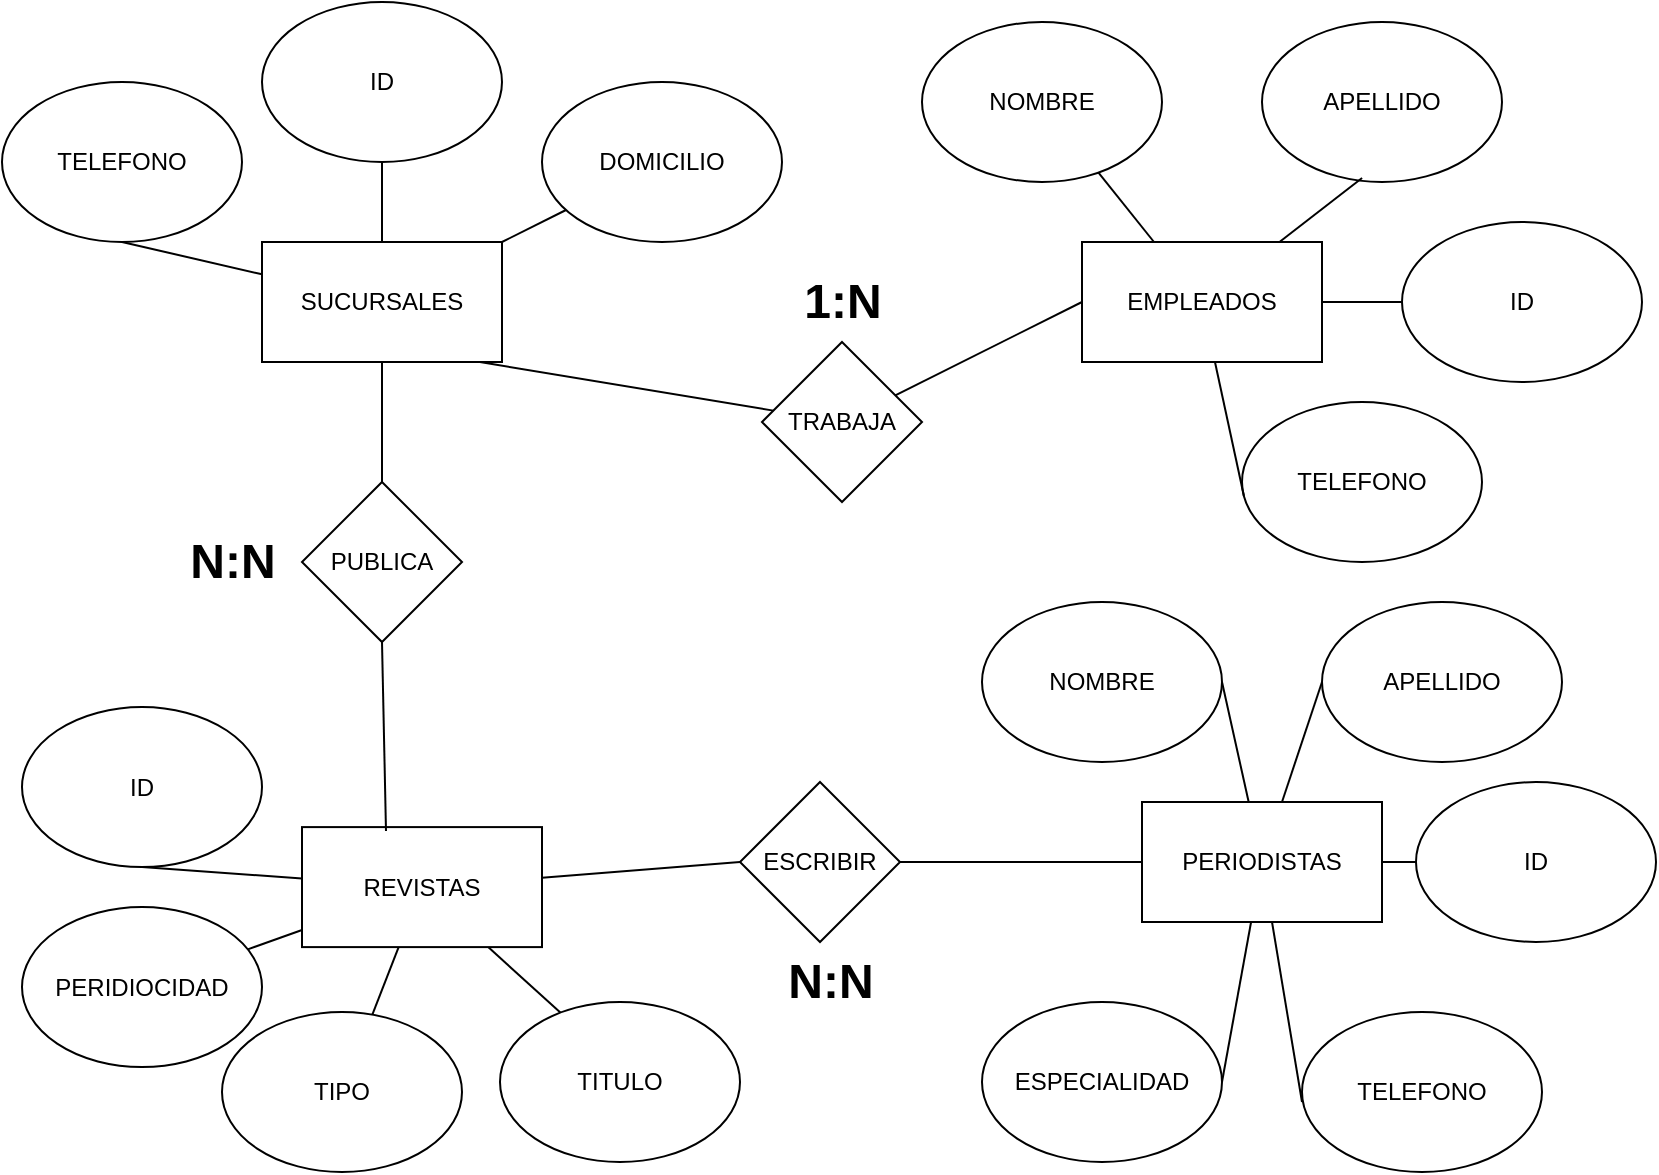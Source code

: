 <mxfile version="22.1.21" type="github" pages="4">
  <diagram name="Moodle" id="Xx2GPtKRPrGTt_XBKnPD">
    <mxGraphModel dx="960" dy="1104" grid="1" gridSize="10" guides="1" tooltips="1" connect="1" arrows="1" fold="1" page="1" pageScale="1" pageWidth="827" pageHeight="1169" math="0" shadow="0">
      <root>
        <mxCell id="0" />
        <mxCell id="1" parent="0" />
        <mxCell id="OjY1b_bEzQ7CaZI3-qbl-24" style="rounded=0;orthogonalLoop=1;jettySize=auto;html=1;entryX=0.5;entryY=1;entryDx=0;entryDy=0;endArrow=none;endFill=0;" parent="1" source="OjY1b_bEzQ7CaZI3-qbl-1" target="OjY1b_bEzQ7CaZI3-qbl-3" edge="1">
          <mxGeometry relative="1" as="geometry" />
        </mxCell>
        <mxCell id="OjY1b_bEzQ7CaZI3-qbl-25" value="" style="rounded=0;orthogonalLoop=1;jettySize=auto;html=1;endArrow=none;endFill=0;" parent="1" source="OjY1b_bEzQ7CaZI3-qbl-1" target="OjY1b_bEzQ7CaZI3-qbl-2" edge="1">
          <mxGeometry relative="1" as="geometry" />
        </mxCell>
        <mxCell id="OjY1b_bEzQ7CaZI3-qbl-40" style="rounded=0;orthogonalLoop=1;jettySize=auto;html=1;endArrow=none;endFill=0;" parent="1" source="OjY1b_bEzQ7CaZI3-qbl-1" target="OjY1b_bEzQ7CaZI3-qbl-5" edge="1">
          <mxGeometry relative="1" as="geometry" />
        </mxCell>
        <mxCell id="OjY1b_bEzQ7CaZI3-qbl-1" value="SUCURSALES" style="rounded=0;whiteSpace=wrap;html=1;" parent="1" vertex="1">
          <mxGeometry x="130" y="120" width="120" height="60" as="geometry" />
        </mxCell>
        <mxCell id="OjY1b_bEzQ7CaZI3-qbl-2" value="DOMICILIO" style="ellipse;whiteSpace=wrap;html=1;" parent="1" vertex="1">
          <mxGeometry x="270" y="40" width="120" height="80" as="geometry" />
        </mxCell>
        <mxCell id="OjY1b_bEzQ7CaZI3-qbl-3" value="TELEFONO" style="ellipse;whiteSpace=wrap;html=1;" parent="1" vertex="1">
          <mxGeometry y="40" width="120" height="80" as="geometry" />
        </mxCell>
        <mxCell id="OjY1b_bEzQ7CaZI3-qbl-23" value="" style="rounded=1;orthogonalLoop=1;jettySize=auto;html=1;endArrow=none;endFill=0;curved=0;" parent="1" source="OjY1b_bEzQ7CaZI3-qbl-4" target="OjY1b_bEzQ7CaZI3-qbl-1" edge="1">
          <mxGeometry relative="1" as="geometry" />
        </mxCell>
        <mxCell id="OjY1b_bEzQ7CaZI3-qbl-4" value="ID" style="ellipse;whiteSpace=wrap;html=1;" parent="1" vertex="1">
          <mxGeometry x="130" width="120" height="80" as="geometry" />
        </mxCell>
        <mxCell id="OjY1b_bEzQ7CaZI3-qbl-5" value="PUBLICA" style="rhombus;whiteSpace=wrap;html=1;" parent="1" vertex="1">
          <mxGeometry x="150" y="240" width="80" height="80" as="geometry" />
        </mxCell>
        <mxCell id="OjY1b_bEzQ7CaZI3-qbl-26" style="rounded=0;orthogonalLoop=1;jettySize=auto;html=1;endArrow=none;endFill=0;" parent="1" source="OjY1b_bEzQ7CaZI3-qbl-6" target="OjY1b_bEzQ7CaZI3-qbl-7" edge="1">
          <mxGeometry relative="1" as="geometry" />
        </mxCell>
        <mxCell id="OjY1b_bEzQ7CaZI3-qbl-28" style="rounded=1;orthogonalLoop=1;jettySize=auto;html=1;endArrow=none;endFill=0;curved=0;" parent="1" source="OjY1b_bEzQ7CaZI3-qbl-6" target="OjY1b_bEzQ7CaZI3-qbl-9" edge="1">
          <mxGeometry relative="1" as="geometry" />
        </mxCell>
        <mxCell id="OjY1b_bEzQ7CaZI3-qbl-6" value="EMPLEADOS" style="rounded=0;whiteSpace=wrap;html=1;" parent="1" vertex="1">
          <mxGeometry x="540" y="120" width="120" height="60" as="geometry" />
        </mxCell>
        <mxCell id="OjY1b_bEzQ7CaZI3-qbl-7" value="NOMBRE" style="ellipse;whiteSpace=wrap;html=1;" parent="1" vertex="1">
          <mxGeometry x="460" y="10" width="120" height="80" as="geometry" />
        </mxCell>
        <mxCell id="OjY1b_bEzQ7CaZI3-qbl-8" value="APELLIDO" style="ellipse;whiteSpace=wrap;html=1;" parent="1" vertex="1">
          <mxGeometry x="630" y="10" width="120" height="80" as="geometry" />
        </mxCell>
        <mxCell id="OjY1b_bEzQ7CaZI3-qbl-9" value="ID" style="ellipse;whiteSpace=wrap;html=1;" parent="1" vertex="1">
          <mxGeometry x="700" y="110" width="120" height="80" as="geometry" />
        </mxCell>
        <mxCell id="OjY1b_bEzQ7CaZI3-qbl-10" value="TELEFONO" style="ellipse;whiteSpace=wrap;html=1;" parent="1" vertex="1">
          <mxGeometry x="620" y="200" width="120" height="80" as="geometry" />
        </mxCell>
        <mxCell id="OjY1b_bEzQ7CaZI3-qbl-31" style="rounded=0;orthogonalLoop=1;jettySize=auto;html=1;entryX=0;entryY=0.5;entryDx=0;entryDy=0;endArrow=none;endFill=0;" parent="1" source="OjY1b_bEzQ7CaZI3-qbl-11" target="OjY1b_bEzQ7CaZI3-qbl-13" edge="1">
          <mxGeometry relative="1" as="geometry" />
        </mxCell>
        <mxCell id="OjY1b_bEzQ7CaZI3-qbl-32" style="rounded=0;orthogonalLoop=1;jettySize=auto;html=1;entryX=1;entryY=0.5;entryDx=0;entryDy=0;endArrow=none;endFill=0;" parent="1" source="OjY1b_bEzQ7CaZI3-qbl-11" target="OjY1b_bEzQ7CaZI3-qbl-12" edge="1">
          <mxGeometry relative="1" as="geometry" />
        </mxCell>
        <mxCell id="OjY1b_bEzQ7CaZI3-qbl-33" value="" style="rounded=1;orthogonalLoop=1;jettySize=auto;html=1;endArrow=none;endFill=0;curved=0;" parent="1" source="OjY1b_bEzQ7CaZI3-qbl-11" target="OjY1b_bEzQ7CaZI3-qbl-14" edge="1">
          <mxGeometry relative="1" as="geometry" />
        </mxCell>
        <mxCell id="OjY1b_bEzQ7CaZI3-qbl-35" style="rounded=0;orthogonalLoop=1;jettySize=auto;html=1;entryX=1;entryY=0.5;entryDx=0;entryDy=0;endArrow=none;endFill=0;" parent="1" source="OjY1b_bEzQ7CaZI3-qbl-11" target="OjY1b_bEzQ7CaZI3-qbl-16" edge="1">
          <mxGeometry relative="1" as="geometry" />
        </mxCell>
        <mxCell id="OjY1b_bEzQ7CaZI3-qbl-11" value="PERIODISTAS" style="rounded=0;whiteSpace=wrap;html=1;" parent="1" vertex="1">
          <mxGeometry x="570" y="400" width="120" height="60" as="geometry" />
        </mxCell>
        <mxCell id="OjY1b_bEzQ7CaZI3-qbl-12" value="NOMBRE" style="ellipse;whiteSpace=wrap;html=1;" parent="1" vertex="1">
          <mxGeometry x="490" y="300" width="120" height="80" as="geometry" />
        </mxCell>
        <mxCell id="OjY1b_bEzQ7CaZI3-qbl-13" value="APELLIDO" style="ellipse;whiteSpace=wrap;html=1;" parent="1" vertex="1">
          <mxGeometry x="660" y="300" width="120" height="80" as="geometry" />
        </mxCell>
        <mxCell id="OjY1b_bEzQ7CaZI3-qbl-14" value="ID" style="ellipse;whiteSpace=wrap;html=1;" parent="1" vertex="1">
          <mxGeometry x="707" y="390" width="120" height="80" as="geometry" />
        </mxCell>
        <mxCell id="OjY1b_bEzQ7CaZI3-qbl-15" value="TELEFONO" style="ellipse;whiteSpace=wrap;html=1;" parent="1" vertex="1">
          <mxGeometry x="650" y="505" width="120" height="80" as="geometry" />
        </mxCell>
        <mxCell id="OjY1b_bEzQ7CaZI3-qbl-16" value="ESPECIALIDAD" style="ellipse;whiteSpace=wrap;html=1;" parent="1" vertex="1">
          <mxGeometry x="490" y="500" width="120" height="80" as="geometry" />
        </mxCell>
        <mxCell id="OjY1b_bEzQ7CaZI3-qbl-43" style="rounded=0;orthogonalLoop=1;jettySize=auto;html=1;entryX=0;entryY=0.5;entryDx=0;entryDy=0;endArrow=none;endFill=0;" parent="1" source="OjY1b_bEzQ7CaZI3-qbl-17" target="OjY1b_bEzQ7CaZI3-qbl-11" edge="1">
          <mxGeometry relative="1" as="geometry" />
        </mxCell>
        <mxCell id="OjY1b_bEzQ7CaZI3-qbl-17" value="ESCRIBIR" style="rhombus;whiteSpace=wrap;html=1;" parent="1" vertex="1">
          <mxGeometry x="369" y="390" width="80" height="80" as="geometry" />
        </mxCell>
        <mxCell id="OjY1b_bEzQ7CaZI3-qbl-36" style="rounded=0;orthogonalLoop=1;jettySize=auto;html=1;endArrow=none;endFill=0;" parent="1" source="OjY1b_bEzQ7CaZI3-qbl-18" edge="1">
          <mxGeometry relative="1" as="geometry">
            <mxPoint x="284.658" y="510.225" as="targetPoint" />
          </mxGeometry>
        </mxCell>
        <mxCell id="OjY1b_bEzQ7CaZI3-qbl-37" style="rounded=0;orthogonalLoop=1;jettySize=auto;html=1;endArrow=none;endFill=0;" parent="1" source="OjY1b_bEzQ7CaZI3-qbl-18" target="OjY1b_bEzQ7CaZI3-qbl-22" edge="1">
          <mxGeometry relative="1" as="geometry" />
        </mxCell>
        <mxCell id="OjY1b_bEzQ7CaZI3-qbl-38" style="rounded=0;orthogonalLoop=1;jettySize=auto;html=1;endArrow=none;endFill=0;" parent="1" source="OjY1b_bEzQ7CaZI3-qbl-18" target="OjY1b_bEzQ7CaZI3-qbl-21" edge="1">
          <mxGeometry relative="1" as="geometry" />
        </mxCell>
        <mxCell id="OjY1b_bEzQ7CaZI3-qbl-39" style="rounded=1;orthogonalLoop=1;jettySize=auto;html=1;entryX=0.5;entryY=1;entryDx=0;entryDy=0;endArrow=none;endFill=0;curved=0;" parent="1" source="OjY1b_bEzQ7CaZI3-qbl-18" target="OjY1b_bEzQ7CaZI3-qbl-20" edge="1">
          <mxGeometry relative="1" as="geometry" />
        </mxCell>
        <mxCell id="OjY1b_bEzQ7CaZI3-qbl-42" style="rounded=0;orthogonalLoop=1;jettySize=auto;html=1;entryX=0;entryY=0.5;entryDx=0;entryDy=0;endArrow=none;endFill=0;" parent="1" source="OjY1b_bEzQ7CaZI3-qbl-18" target="OjY1b_bEzQ7CaZI3-qbl-17" edge="1">
          <mxGeometry relative="1" as="geometry">
            <mxPoint x="359" y="430" as="targetPoint" />
          </mxGeometry>
        </mxCell>
        <mxCell id="OjY1b_bEzQ7CaZI3-qbl-18" value="REVISTAS" style="rounded=0;whiteSpace=wrap;html=1;" parent="1" vertex="1">
          <mxGeometry x="150" y="412.55" width="120" height="60" as="geometry" />
        </mxCell>
        <mxCell id="OjY1b_bEzQ7CaZI3-qbl-19" value="TITULO" style="ellipse;whiteSpace=wrap;html=1;" parent="1" vertex="1">
          <mxGeometry x="249" y="500" width="120" height="80" as="geometry" />
        </mxCell>
        <mxCell id="OjY1b_bEzQ7CaZI3-qbl-20" value="ID" style="ellipse;whiteSpace=wrap;html=1;" parent="1" vertex="1">
          <mxGeometry x="10" y="352.55" width="120" height="80" as="geometry" />
        </mxCell>
        <mxCell id="OjY1b_bEzQ7CaZI3-qbl-21" value="PERIDIOCIDAD" style="ellipse;whiteSpace=wrap;html=1;" parent="1" vertex="1">
          <mxGeometry x="10" y="452.55" width="120" height="80" as="geometry" />
        </mxCell>
        <mxCell id="OjY1b_bEzQ7CaZI3-qbl-22" value="TIPO" style="ellipse;whiteSpace=wrap;html=1;" parent="1" vertex="1">
          <mxGeometry x="110" y="505.0" width="120" height="80" as="geometry" />
        </mxCell>
        <mxCell id="OjY1b_bEzQ7CaZI3-qbl-27" style="rounded=0;orthogonalLoop=1;jettySize=auto;html=1;entryX=0.417;entryY=0.975;entryDx=0;entryDy=0;entryPerimeter=0;endArrow=none;endFill=0;" parent="1" source="OjY1b_bEzQ7CaZI3-qbl-6" target="OjY1b_bEzQ7CaZI3-qbl-8" edge="1">
          <mxGeometry relative="1" as="geometry" />
        </mxCell>
        <mxCell id="OjY1b_bEzQ7CaZI3-qbl-29" style="rounded=0;orthogonalLoop=1;jettySize=auto;html=1;entryX=0.008;entryY=0.588;entryDx=0;entryDy=0;entryPerimeter=0;endArrow=none;endFill=0;" parent="1" source="OjY1b_bEzQ7CaZI3-qbl-6" target="OjY1b_bEzQ7CaZI3-qbl-10" edge="1">
          <mxGeometry relative="1" as="geometry" />
        </mxCell>
        <mxCell id="OjY1b_bEzQ7CaZI3-qbl-34" style="rounded=0;orthogonalLoop=1;jettySize=auto;html=1;endArrow=none;endFill=0;" parent="1" source="OjY1b_bEzQ7CaZI3-qbl-11" edge="1">
          <mxGeometry relative="1" as="geometry">
            <mxPoint x="650" y="550" as="targetPoint" />
          </mxGeometry>
        </mxCell>
        <mxCell id="OjY1b_bEzQ7CaZI3-qbl-41" style="rounded=0;orthogonalLoop=1;jettySize=auto;html=1;entryX=0.35;entryY=0.033;entryDx=0;entryDy=0;entryPerimeter=0;endArrow=none;endFill=0;exitX=0.5;exitY=1;exitDx=0;exitDy=0;" parent="1" source="OjY1b_bEzQ7CaZI3-qbl-5" target="OjY1b_bEzQ7CaZI3-qbl-18" edge="1">
          <mxGeometry relative="1" as="geometry">
            <mxPoint x="198.446" y="319.996" as="sourcePoint" />
          </mxGeometry>
        </mxCell>
        <mxCell id="OjY1b_bEzQ7CaZI3-qbl-45" style="rounded=0;orthogonalLoop=1;jettySize=auto;html=1;entryX=0;entryY=0.5;entryDx=0;entryDy=0;endArrow=none;endFill=0;" parent="1" source="OjY1b_bEzQ7CaZI3-qbl-44" target="OjY1b_bEzQ7CaZI3-qbl-6" edge="1">
          <mxGeometry relative="1" as="geometry" />
        </mxCell>
        <mxCell id="OjY1b_bEzQ7CaZI3-qbl-44" value="TRABAJA" style="rhombus;whiteSpace=wrap;html=1;" parent="1" vertex="1">
          <mxGeometry x="380" y="170" width="80" height="80" as="geometry" />
        </mxCell>
        <mxCell id="OjY1b_bEzQ7CaZI3-qbl-46" style="rounded=0;orthogonalLoop=1;jettySize=auto;html=1;entryX=0.908;entryY=1;entryDx=0;entryDy=0;entryPerimeter=0;endArrow=none;endFill=0;" parent="1" source="OjY1b_bEzQ7CaZI3-qbl-44" target="OjY1b_bEzQ7CaZI3-qbl-1" edge="1">
          <mxGeometry relative="1" as="geometry" />
        </mxCell>
        <mxCell id="OjY1b_bEzQ7CaZI3-qbl-49" value="1:N" style="text;strokeColor=none;fillColor=none;html=1;fontSize=24;fontStyle=1;verticalAlign=middle;align=center;" parent="1" vertex="1">
          <mxGeometry x="385" y="140" width="70" height="20" as="geometry" />
        </mxCell>
        <mxCell id="OjY1b_bEzQ7CaZI3-qbl-50" value="N:N" style="text;strokeColor=none;fillColor=none;html=1;fontSize=24;fontStyle=1;verticalAlign=middle;align=center;" parent="1" vertex="1">
          <mxGeometry x="80" y="270" width="70" height="20" as="geometry" />
        </mxCell>
        <mxCell id="OjY1b_bEzQ7CaZI3-qbl-51" value="N:N" style="text;strokeColor=none;fillColor=none;html=1;fontSize=24;fontStyle=1;verticalAlign=middle;align=center;" parent="1" vertex="1">
          <mxGeometry x="379" y="480" width="70" height="20" as="geometry" />
        </mxCell>
      </root>
    </mxGraphModel>
  </diagram>
  <diagram id="spTOThc-zVHa1uvNnkh1" name="Ejemplo 1">
    <mxGraphModel dx="791" dy="1104" grid="1" gridSize="10" guides="1" tooltips="1" connect="1" arrows="1" fold="1" page="1" pageScale="1" pageWidth="827" pageHeight="1169" math="0" shadow="0">
      <root>
        <mxCell id="0" />
        <mxCell id="1" parent="0" />
        <mxCell id="sAWTyCXMA-xRmHa8fGBv-1" value="PERTENECE" style="shape=rhombus;perimeter=rhombusPerimeter;whiteSpace=wrap;html=1;align=center;" parent="1" vertex="1">
          <mxGeometry x="424" y="120" width="120" height="60" as="geometry" />
        </mxCell>
        <mxCell id="sAWTyCXMA-xRmHa8fGBv-9" value="" style="edgeStyle=orthogonalEdgeStyle;rounded=0;orthogonalLoop=1;jettySize=auto;html=1;startArrow=none;startFill=0;strokeColor=default;curved=1;endArrow=none;endFill=0;" parent="1" source="sAWTyCXMA-xRmHa8fGBv-2" target="sAWTyCXMA-xRmHa8fGBv-4" edge="1">
          <mxGeometry relative="1" as="geometry" />
        </mxCell>
        <mxCell id="sAWTyCXMA-xRmHa8fGBv-10" value="" style="edgeStyle=orthogonalEdgeStyle;rounded=0;orthogonalLoop=1;jettySize=auto;html=1;startArrow=none;startFill=0;strokeColor=default;curved=1;endArrow=none;endFill=0;" parent="1" source="sAWTyCXMA-xRmHa8fGBv-2" target="sAWTyCXMA-xRmHa8fGBv-5" edge="1">
          <mxGeometry relative="1" as="geometry" />
        </mxCell>
        <mxCell id="sAWTyCXMA-xRmHa8fGBv-11" value="" style="edgeStyle=orthogonalEdgeStyle;rounded=0;orthogonalLoop=1;jettySize=auto;html=1;startArrow=none;startFill=0;strokeColor=default;curved=1;endArrow=none;endFill=0;" parent="1" source="sAWTyCXMA-xRmHa8fGBv-2" target="sAWTyCXMA-xRmHa8fGBv-6" edge="1">
          <mxGeometry relative="1" as="geometry" />
        </mxCell>
        <mxCell id="sAWTyCXMA-xRmHa8fGBv-12" value="" style="edgeStyle=orthogonalEdgeStyle;rounded=0;orthogonalLoop=1;jettySize=auto;html=1;startArrow=none;startFill=0;strokeColor=default;curved=1;endArrow=none;endFill=0;" parent="1" source="sAWTyCXMA-xRmHa8fGBv-18" target="sAWTyCXMA-xRmHa8fGBv-1" edge="1">
          <mxGeometry relative="1" as="geometry" />
        </mxCell>
        <mxCell id="sAWTyCXMA-xRmHa8fGBv-2" value="LIBRO" style="whiteSpace=wrap;html=1;align=center;" parent="1" vertex="1">
          <mxGeometry x="224" y="130" width="100" height="40" as="geometry" />
        </mxCell>
        <mxCell id="sAWTyCXMA-xRmHa8fGBv-13" value="" style="edgeStyle=orthogonalEdgeStyle;rounded=0;orthogonalLoop=1;jettySize=auto;html=1;startArrow=none;startFill=0;strokeColor=default;endArrow=none;endFill=0;" parent="1" source="sAWTyCXMA-xRmHa8fGBv-16" target="sAWTyCXMA-xRmHa8fGBv-1" edge="1">
          <mxGeometry relative="1" as="geometry" />
        </mxCell>
        <mxCell id="sAWTyCXMA-xRmHa8fGBv-14" value="" style="edgeStyle=orthogonalEdgeStyle;rounded=0;orthogonalLoop=1;jettySize=auto;html=1;startArrow=none;startFill=0;strokeColor=default;curved=1;endArrow=none;endFill=0;" parent="1" source="sAWTyCXMA-xRmHa8fGBv-3" target="sAWTyCXMA-xRmHa8fGBv-7" edge="1">
          <mxGeometry relative="1" as="geometry" />
        </mxCell>
        <mxCell id="sAWTyCXMA-xRmHa8fGBv-15" value="" style="edgeStyle=orthogonalEdgeStyle;rounded=0;orthogonalLoop=1;jettySize=auto;html=1;startArrow=none;startFill=0;strokeColor=default;curved=1;endArrow=none;endFill=0;" parent="1" source="sAWTyCXMA-xRmHa8fGBv-3" target="sAWTyCXMA-xRmHa8fGBv-8" edge="1">
          <mxGeometry relative="1" as="geometry" />
        </mxCell>
        <mxCell id="sAWTyCXMA-xRmHa8fGBv-3" value="GENERO" style="whiteSpace=wrap;html=1;align=center;" parent="1" vertex="1">
          <mxGeometry x="634" y="130" width="100" height="40" as="geometry" />
        </mxCell>
        <mxCell id="sAWTyCXMA-xRmHa8fGBv-4" value="&lt;span style=&quot;border-bottom: 1px dotted&quot;&gt;PRECIO&lt;/span&gt;" style="ellipse;whiteSpace=wrap;html=1;align=center;" parent="1" vertex="1">
          <mxGeometry x="224" y="40" width="100" height="40" as="geometry" />
        </mxCell>
        <mxCell id="sAWTyCXMA-xRmHa8fGBv-5" value="&lt;span style=&quot;border-bottom: 1px dotted&quot;&gt;NOMBRE&lt;/span&gt;" style="ellipse;whiteSpace=wrap;html=1;align=center;" parent="1" vertex="1">
          <mxGeometry x="94" y="130" width="100" height="40" as="geometry" />
        </mxCell>
        <mxCell id="sAWTyCXMA-xRmHa8fGBv-6" value="&lt;span style=&quot;border-bottom: 1px dotted&quot;&gt;ID&lt;/span&gt;" style="ellipse;whiteSpace=wrap;html=1;align=center;" parent="1" vertex="1">
          <mxGeometry x="224" y="220" width="100" height="40" as="geometry" />
        </mxCell>
        <mxCell id="sAWTyCXMA-xRmHa8fGBv-7" value="&lt;span style=&quot;border-bottom: 1px dotted&quot;&gt;NOMBRE&lt;/span&gt;" style="ellipse;whiteSpace=wrap;html=1;align=center;" parent="1" vertex="1">
          <mxGeometry x="634" y="40" width="100" height="40" as="geometry" />
        </mxCell>
        <mxCell id="sAWTyCXMA-xRmHa8fGBv-8" value="&lt;span style=&quot;border-bottom: 1px dotted&quot;&gt;ID&lt;/span&gt;" style="ellipse;whiteSpace=wrap;html=1;align=center;" parent="1" vertex="1">
          <mxGeometry x="634" y="220" width="100" height="40" as="geometry" />
        </mxCell>
        <mxCell id="sAWTyCXMA-xRmHa8fGBv-17" value="N:1" style="text;strokeColor=none;fillColor=none;spacingLeft=4;spacingRight=4;overflow=hidden;rotatable=0;points=[[0,0.5],[1,0.5]];portConstraint=eastwest;fontSize=12;whiteSpace=wrap;html=1;" parent="1" vertex="1">
          <mxGeometry x="468" y="80" width="40" height="30" as="geometry" />
        </mxCell>
        <mxCell id="sAWTyCXMA-xRmHa8fGBv-19" value="" style="edgeStyle=orthogonalEdgeStyle;rounded=0;orthogonalLoop=1;jettySize=auto;html=1;startArrow=none;startFill=0;strokeColor=default;curved=1;endArrow=none;endFill=0;" parent="1" source="sAWTyCXMA-xRmHa8fGBv-3" target="sAWTyCXMA-xRmHa8fGBv-16" edge="1">
          <mxGeometry relative="1" as="geometry">
            <mxPoint x="634" y="150" as="sourcePoint" />
            <mxPoint x="544" y="150" as="targetPoint" />
          </mxGeometry>
        </mxCell>
        <mxCell id="sAWTyCXMA-xRmHa8fGBv-16" value="N:1" style="text;strokeColor=none;fillColor=none;spacingLeft=4;spacingRight=4;overflow=hidden;rotatable=0;points=[[0,0.5],[1,0.5]];portConstraint=eastwest;fontSize=12;whiteSpace=wrap;html=1;" parent="1" vertex="1">
          <mxGeometry x="574" y="135" width="40" height="30" as="geometry" />
        </mxCell>
        <mxCell id="sAWTyCXMA-xRmHa8fGBv-20" value="" style="edgeStyle=orthogonalEdgeStyle;rounded=0;orthogonalLoop=1;jettySize=auto;html=1;startArrow=none;startFill=0;strokeColor=default;endArrow=none;endFill=0;" parent="1" source="sAWTyCXMA-xRmHa8fGBv-2" target="sAWTyCXMA-xRmHa8fGBv-18" edge="1">
          <mxGeometry relative="1" as="geometry">
            <mxPoint x="324" y="150" as="sourcePoint" />
            <mxPoint x="424" y="150" as="targetPoint" />
          </mxGeometry>
        </mxCell>
        <mxCell id="sAWTyCXMA-xRmHa8fGBv-18" value="1:1" style="text;strokeColor=none;fillColor=none;spacingLeft=4;spacingRight=4;overflow=hidden;rotatable=0;points=[[0,0.5],[1,0.5]];portConstraint=eastwest;fontSize=12;whiteSpace=wrap;html=1;" parent="1" vertex="1">
          <mxGeometry x="354" y="135" width="40" height="30" as="geometry" />
        </mxCell>
        <mxCell id="s7Uue2pbM2TBR-Eo0P_s-1" value="Libros" style="shape=table;startSize=30;container=1;collapsible=1;childLayout=tableLayout;fixedRows=1;rowLines=0;fontStyle=1;align=center;resizeLast=1;html=1;fontSize=16;fillColor=#f8cecc;strokeColor=#b85450;" vertex="1" parent="1">
          <mxGeometry x="240" y="320" width="180" height="150" as="geometry" />
        </mxCell>
        <mxCell id="s7Uue2pbM2TBR-Eo0P_s-2" value="" style="shape=tableRow;horizontal=0;startSize=0;swimlaneHead=0;swimlaneBody=0;fillColor=none;collapsible=0;dropTarget=0;points=[[0,0.5],[1,0.5]];portConstraint=eastwest;top=0;left=0;right=0;bottom=1;fontSize=16;" vertex="1" parent="s7Uue2pbM2TBR-Eo0P_s-1">
          <mxGeometry y="30" width="180" height="30" as="geometry" />
        </mxCell>
        <mxCell id="s7Uue2pbM2TBR-Eo0P_s-3" value="PK" style="shape=partialRectangle;connectable=0;fillColor=none;top=0;left=0;bottom=0;right=0;fontStyle=1;overflow=hidden;whiteSpace=wrap;html=1;fontSize=16;" vertex="1" parent="s7Uue2pbM2TBR-Eo0P_s-2">
          <mxGeometry width="30" height="30" as="geometry">
            <mxRectangle width="30" height="30" as="alternateBounds" />
          </mxGeometry>
        </mxCell>
        <mxCell id="s7Uue2pbM2TBR-Eo0P_s-4" value="ID" style="shape=partialRectangle;connectable=0;fillColor=none;top=0;left=0;bottom=0;right=0;align=left;spacingLeft=6;fontStyle=5;overflow=hidden;whiteSpace=wrap;html=1;fontSize=16;" vertex="1" parent="s7Uue2pbM2TBR-Eo0P_s-2">
          <mxGeometry x="30" width="150" height="30" as="geometry">
            <mxRectangle width="150" height="30" as="alternateBounds" />
          </mxGeometry>
        </mxCell>
        <mxCell id="s7Uue2pbM2TBR-Eo0P_s-5" value="" style="shape=tableRow;horizontal=0;startSize=0;swimlaneHead=0;swimlaneBody=0;fillColor=none;collapsible=0;dropTarget=0;points=[[0,0.5],[1,0.5]];portConstraint=eastwest;top=0;left=0;right=0;bottom=0;fontSize=16;" vertex="1" parent="s7Uue2pbM2TBR-Eo0P_s-1">
          <mxGeometry y="60" width="180" height="30" as="geometry" />
        </mxCell>
        <mxCell id="s7Uue2pbM2TBR-Eo0P_s-6" value="" style="shape=partialRectangle;connectable=0;fillColor=none;top=0;left=0;bottom=0;right=0;editable=1;overflow=hidden;whiteSpace=wrap;html=1;fontSize=16;" vertex="1" parent="s7Uue2pbM2TBR-Eo0P_s-5">
          <mxGeometry width="30" height="30" as="geometry">
            <mxRectangle width="30" height="30" as="alternateBounds" />
          </mxGeometry>
        </mxCell>
        <mxCell id="s7Uue2pbM2TBR-Eo0P_s-7" value="Nombre" style="shape=partialRectangle;connectable=0;fillColor=none;top=0;left=0;bottom=0;right=0;align=left;spacingLeft=6;overflow=hidden;whiteSpace=wrap;html=1;fontSize=16;" vertex="1" parent="s7Uue2pbM2TBR-Eo0P_s-5">
          <mxGeometry x="30" width="150" height="30" as="geometry">
            <mxRectangle width="150" height="30" as="alternateBounds" />
          </mxGeometry>
        </mxCell>
        <mxCell id="s7Uue2pbM2TBR-Eo0P_s-8" value="" style="shape=tableRow;horizontal=0;startSize=0;swimlaneHead=0;swimlaneBody=0;fillColor=none;collapsible=0;dropTarget=0;points=[[0,0.5],[1,0.5]];portConstraint=eastwest;top=0;left=0;right=0;bottom=0;fontSize=16;" vertex="1" parent="s7Uue2pbM2TBR-Eo0P_s-1">
          <mxGeometry y="90" width="180" height="30" as="geometry" />
        </mxCell>
        <mxCell id="s7Uue2pbM2TBR-Eo0P_s-9" value="" style="shape=partialRectangle;connectable=0;fillColor=none;top=0;left=0;bottom=0;right=0;editable=1;overflow=hidden;whiteSpace=wrap;html=1;fontSize=16;" vertex="1" parent="s7Uue2pbM2TBR-Eo0P_s-8">
          <mxGeometry width="30" height="30" as="geometry">
            <mxRectangle width="30" height="30" as="alternateBounds" />
          </mxGeometry>
        </mxCell>
        <mxCell id="s7Uue2pbM2TBR-Eo0P_s-10" value="Precio" style="shape=partialRectangle;connectable=0;fillColor=none;top=0;left=0;bottom=0;right=0;align=left;spacingLeft=6;overflow=hidden;whiteSpace=wrap;html=1;fontSize=16;" vertex="1" parent="s7Uue2pbM2TBR-Eo0P_s-8">
          <mxGeometry x="30" width="150" height="30" as="geometry">
            <mxRectangle width="150" height="30" as="alternateBounds" />
          </mxGeometry>
        </mxCell>
        <mxCell id="s7Uue2pbM2TBR-Eo0P_s-11" value="" style="shape=tableRow;horizontal=0;startSize=0;swimlaneHead=0;swimlaneBody=0;fillColor=none;collapsible=0;dropTarget=0;points=[[0,0.5],[1,0.5]];portConstraint=eastwest;top=0;left=0;right=0;bottom=0;fontSize=16;" vertex="1" parent="s7Uue2pbM2TBR-Eo0P_s-1">
          <mxGeometry y="120" width="180" height="30" as="geometry" />
        </mxCell>
        <mxCell id="s7Uue2pbM2TBR-Eo0P_s-12" value="FK" style="shape=partialRectangle;connectable=0;fillColor=none;top=0;left=0;bottom=0;right=0;editable=1;overflow=hidden;whiteSpace=wrap;html=1;fontSize=16;" vertex="1" parent="s7Uue2pbM2TBR-Eo0P_s-11">
          <mxGeometry width="30" height="30" as="geometry">
            <mxRectangle width="30" height="30" as="alternateBounds" />
          </mxGeometry>
        </mxCell>
        <mxCell id="s7Uue2pbM2TBR-Eo0P_s-13" value="IDGeneros" style="shape=partialRectangle;connectable=0;fillColor=none;top=0;left=0;bottom=0;right=0;align=left;spacingLeft=6;overflow=hidden;whiteSpace=wrap;html=1;fontSize=16;" vertex="1" parent="s7Uue2pbM2TBR-Eo0P_s-11">
          <mxGeometry x="30" width="150" height="30" as="geometry">
            <mxRectangle width="150" height="30" as="alternateBounds" />
          </mxGeometry>
        </mxCell>
        <mxCell id="s7Uue2pbM2TBR-Eo0P_s-14" value="Generos" style="shape=table;startSize=30;container=1;collapsible=1;childLayout=tableLayout;fixedRows=1;rowLines=0;fontStyle=1;align=center;resizeLast=1;html=1;fontSize=16;fillColor=#f8cecc;strokeColor=#b85450;" vertex="1" parent="1">
          <mxGeometry x="530" y="320" width="180" height="150" as="geometry" />
        </mxCell>
        <mxCell id="s7Uue2pbM2TBR-Eo0P_s-15" value="" style="shape=tableRow;horizontal=0;startSize=0;swimlaneHead=0;swimlaneBody=0;fillColor=none;collapsible=0;dropTarget=0;points=[[0,0.5],[1,0.5]];portConstraint=eastwest;top=0;left=0;right=0;bottom=1;fontSize=16;" vertex="1" parent="s7Uue2pbM2TBR-Eo0P_s-14">
          <mxGeometry y="30" width="180" height="30" as="geometry" />
        </mxCell>
        <mxCell id="s7Uue2pbM2TBR-Eo0P_s-16" value="PK" style="shape=partialRectangle;connectable=0;fillColor=none;top=0;left=0;bottom=0;right=0;fontStyle=1;overflow=hidden;whiteSpace=wrap;html=1;fontSize=16;" vertex="1" parent="s7Uue2pbM2TBR-Eo0P_s-15">
          <mxGeometry width="30" height="30" as="geometry">
            <mxRectangle width="30" height="30" as="alternateBounds" />
          </mxGeometry>
        </mxCell>
        <mxCell id="s7Uue2pbM2TBR-Eo0P_s-17" value="ID" style="shape=partialRectangle;connectable=0;fillColor=none;top=0;left=0;bottom=0;right=0;align=left;spacingLeft=6;fontStyle=5;overflow=hidden;whiteSpace=wrap;html=1;fontSize=16;" vertex="1" parent="s7Uue2pbM2TBR-Eo0P_s-15">
          <mxGeometry x="30" width="150" height="30" as="geometry">
            <mxRectangle width="150" height="30" as="alternateBounds" />
          </mxGeometry>
        </mxCell>
        <mxCell id="s7Uue2pbM2TBR-Eo0P_s-18" value="" style="shape=tableRow;horizontal=0;startSize=0;swimlaneHead=0;swimlaneBody=0;fillColor=none;collapsible=0;dropTarget=0;points=[[0,0.5],[1,0.5]];portConstraint=eastwest;top=0;left=0;right=0;bottom=0;fontSize=16;" vertex="1" parent="s7Uue2pbM2TBR-Eo0P_s-14">
          <mxGeometry y="60" width="180" height="30" as="geometry" />
        </mxCell>
        <mxCell id="s7Uue2pbM2TBR-Eo0P_s-19" value="" style="shape=partialRectangle;connectable=0;fillColor=none;top=0;left=0;bottom=0;right=0;editable=1;overflow=hidden;whiteSpace=wrap;html=1;fontSize=16;" vertex="1" parent="s7Uue2pbM2TBR-Eo0P_s-18">
          <mxGeometry width="30" height="30" as="geometry">
            <mxRectangle width="30" height="30" as="alternateBounds" />
          </mxGeometry>
        </mxCell>
        <mxCell id="s7Uue2pbM2TBR-Eo0P_s-20" value="Nombre" style="shape=partialRectangle;connectable=0;fillColor=none;top=0;left=0;bottom=0;right=0;align=left;spacingLeft=6;overflow=hidden;whiteSpace=wrap;html=1;fontSize=16;" vertex="1" parent="s7Uue2pbM2TBR-Eo0P_s-18">
          <mxGeometry x="30" width="150" height="30" as="geometry">
            <mxRectangle width="150" height="30" as="alternateBounds" />
          </mxGeometry>
        </mxCell>
        <mxCell id="s7Uue2pbM2TBR-Eo0P_s-21" value="" style="shape=tableRow;horizontal=0;startSize=0;swimlaneHead=0;swimlaneBody=0;fillColor=none;collapsible=0;dropTarget=0;points=[[0,0.5],[1,0.5]];portConstraint=eastwest;top=0;left=0;right=0;bottom=0;fontSize=16;" vertex="1" parent="s7Uue2pbM2TBR-Eo0P_s-14">
          <mxGeometry y="90" width="180" height="30" as="geometry" />
        </mxCell>
        <mxCell id="s7Uue2pbM2TBR-Eo0P_s-22" value="" style="shape=partialRectangle;connectable=0;fillColor=none;top=0;left=0;bottom=0;right=0;editable=1;overflow=hidden;whiteSpace=wrap;html=1;fontSize=16;" vertex="1" parent="s7Uue2pbM2TBR-Eo0P_s-21">
          <mxGeometry width="30" height="30" as="geometry">
            <mxRectangle width="30" height="30" as="alternateBounds" />
          </mxGeometry>
        </mxCell>
        <mxCell id="s7Uue2pbM2TBR-Eo0P_s-23" value="" style="shape=partialRectangle;connectable=0;fillColor=none;top=0;left=0;bottom=0;right=0;align=left;spacingLeft=6;overflow=hidden;whiteSpace=wrap;html=1;fontSize=16;" vertex="1" parent="s7Uue2pbM2TBR-Eo0P_s-21">
          <mxGeometry x="30" width="150" height="30" as="geometry">
            <mxRectangle width="150" height="30" as="alternateBounds" />
          </mxGeometry>
        </mxCell>
        <mxCell id="s7Uue2pbM2TBR-Eo0P_s-24" value="" style="shape=tableRow;horizontal=0;startSize=0;swimlaneHead=0;swimlaneBody=0;fillColor=none;collapsible=0;dropTarget=0;points=[[0,0.5],[1,0.5]];portConstraint=eastwest;top=0;left=0;right=0;bottom=0;fontSize=16;" vertex="1" parent="s7Uue2pbM2TBR-Eo0P_s-14">
          <mxGeometry y="120" width="180" height="30" as="geometry" />
        </mxCell>
        <mxCell id="s7Uue2pbM2TBR-Eo0P_s-25" value="" style="shape=partialRectangle;connectable=0;fillColor=none;top=0;left=0;bottom=0;right=0;editable=1;overflow=hidden;whiteSpace=wrap;html=1;fontSize=16;" vertex="1" parent="s7Uue2pbM2TBR-Eo0P_s-24">
          <mxGeometry width="30" height="30" as="geometry">
            <mxRectangle width="30" height="30" as="alternateBounds" />
          </mxGeometry>
        </mxCell>
        <mxCell id="s7Uue2pbM2TBR-Eo0P_s-26" value="" style="shape=partialRectangle;connectable=0;fillColor=none;top=0;left=0;bottom=0;right=0;align=left;spacingLeft=6;overflow=hidden;whiteSpace=wrap;html=1;fontSize=16;" vertex="1" parent="s7Uue2pbM2TBR-Eo0P_s-24">
          <mxGeometry x="30" width="150" height="30" as="geometry">
            <mxRectangle width="150" height="30" as="alternateBounds" />
          </mxGeometry>
        </mxCell>
        <mxCell id="s7Uue2pbM2TBR-Eo0P_s-27" style="edgeStyle=none;curved=1;rounded=0;orthogonalLoop=1;jettySize=auto;html=1;entryX=0;entryY=0.5;entryDx=0;entryDy=0;fontSize=12;startSize=8;endSize=8;exitX=1;exitY=0.5;exitDx=0;exitDy=0;" edge="1" parent="1" source="s7Uue2pbM2TBR-Eo0P_s-11" target="s7Uue2pbM2TBR-Eo0P_s-15">
          <mxGeometry relative="1" as="geometry" />
        </mxCell>
      </root>
    </mxGraphModel>
  </diagram>
  <diagram id="KuwvJIfQKVtguSkfkP6_" name="Ejemplo 2">
    <mxGraphModel dx="960" dy="1104" grid="1" gridSize="10" guides="1" tooltips="1" connect="1" arrows="1" fold="1" page="1" pageScale="1" pageWidth="827" pageHeight="1169" math="0" shadow="0">
      <root>
        <mxCell id="0" />
        <mxCell id="1" parent="0" />
        <mxCell id="eBZ52A8FwycD_Okqu3Dv-13" value="" style="edgeStyle=orthogonalEdgeStyle;rounded=0;orthogonalLoop=1;jettySize=auto;html=1;startArrow=none;startFill=0;endArrow=none;endFill=0;curved=1;" parent="1" source="eBZ52A8FwycD_Okqu3Dv-1" target="eBZ52A8FwycD_Okqu3Dv-8" edge="1">
          <mxGeometry relative="1" as="geometry" />
        </mxCell>
        <mxCell id="eBZ52A8FwycD_Okqu3Dv-14" value="" style="edgeStyle=orthogonalEdgeStyle;rounded=0;orthogonalLoop=1;jettySize=auto;html=1;startArrow=none;startFill=0;endArrow=none;endFill=0;curved=1;" parent="1" source="eBZ52A8FwycD_Okqu3Dv-1" target="eBZ52A8FwycD_Okqu3Dv-2" edge="1">
          <mxGeometry relative="1" as="geometry" />
        </mxCell>
        <mxCell id="eBZ52A8FwycD_Okqu3Dv-22" value="" style="edgeStyle=orthogonalEdgeStyle;rounded=0;orthogonalLoop=1;jettySize=auto;html=1;startArrow=none;startFill=0;endArrow=none;endFill=0;curved=1;" parent="1" source="eBZ52A8FwycD_Okqu3Dv-1" target="eBZ52A8FwycD_Okqu3Dv-7" edge="1">
          <mxGeometry relative="1" as="geometry" />
        </mxCell>
        <mxCell id="eBZ52A8FwycD_Okqu3Dv-1" value="COMPRAS" style="rhombus;whiteSpace=wrap;html=1;" parent="1" vertex="1">
          <mxGeometry x="370" y="160" width="80" height="80" as="geometry" />
        </mxCell>
        <mxCell id="eBZ52A8FwycD_Okqu3Dv-15" value="" style="edgeStyle=orthogonalEdgeStyle;rounded=0;orthogonalLoop=1;jettySize=auto;html=1;startArrow=none;startFill=0;endArrow=none;endFill=0;curved=1;" parent="1" source="eBZ52A8FwycD_Okqu3Dv-2" target="eBZ52A8FwycD_Okqu3Dv-3" edge="1">
          <mxGeometry relative="1" as="geometry" />
        </mxCell>
        <mxCell id="eBZ52A8FwycD_Okqu3Dv-16" value="" style="edgeStyle=orthogonalEdgeStyle;rounded=0;orthogonalLoop=1;jettySize=auto;html=1;startArrow=none;startFill=0;endArrow=none;endFill=0;curved=1;" parent="1" source="eBZ52A8FwycD_Okqu3Dv-2" target="eBZ52A8FwycD_Okqu3Dv-5" edge="1">
          <mxGeometry relative="1" as="geometry" />
        </mxCell>
        <mxCell id="eBZ52A8FwycD_Okqu3Dv-18" value="" style="edgeStyle=orthogonalEdgeStyle;rounded=0;orthogonalLoop=1;jettySize=auto;html=1;startArrow=none;startFill=0;endArrow=none;endFill=0;curved=1;" parent="1" source="eBZ52A8FwycD_Okqu3Dv-2" target="eBZ52A8FwycD_Okqu3Dv-6" edge="1">
          <mxGeometry relative="1" as="geometry" />
        </mxCell>
        <mxCell id="eBZ52A8FwycD_Okqu3Dv-2" value="PRODUCTO" style="rounded=0;whiteSpace=wrap;html=1;" parent="1" vertex="1">
          <mxGeometry x="180" y="170" width="120" height="60" as="geometry" />
        </mxCell>
        <mxCell id="eBZ52A8FwycD_Okqu3Dv-3" value="ID" style="ellipse;whiteSpace=wrap;html=1;" parent="1" vertex="1">
          <mxGeometry x="180" y="330" width="120" height="80" as="geometry" />
        </mxCell>
        <mxCell id="eBZ52A8FwycD_Okqu3Dv-4" value="DESCRIPCION" style="ellipse;whiteSpace=wrap;html=1;" parent="1" vertex="1">
          <mxGeometry x="20" y="210" width="120" height="80" as="geometry" />
        </mxCell>
        <mxCell id="eBZ52A8FwycD_Okqu3Dv-5" value="NOMBRE" style="ellipse;whiteSpace=wrap;html=1;" parent="1" vertex="1">
          <mxGeometry x="20" y="100" width="120" height="80" as="geometry" />
        </mxCell>
        <mxCell id="eBZ52A8FwycD_Okqu3Dv-6" value="PRECIO" style="ellipse;whiteSpace=wrap;html=1;" parent="1" vertex="1">
          <mxGeometry x="180" width="120" height="80" as="geometry" />
        </mxCell>
        <mxCell id="eBZ52A8FwycD_Okqu3Dv-7" value="FECHA" style="ellipse;whiteSpace=wrap;html=1;" parent="1" vertex="1">
          <mxGeometry x="365" y="270" width="90" height="50" as="geometry" />
        </mxCell>
        <mxCell id="eBZ52A8FwycD_Okqu3Dv-19" value="" style="edgeStyle=orthogonalEdgeStyle;rounded=0;orthogonalLoop=1;jettySize=auto;html=1;startArrow=none;startFill=0;endArrow=none;endFill=0;curved=1;" parent="1" source="eBZ52A8FwycD_Okqu3Dv-8" target="eBZ52A8FwycD_Okqu3Dv-10" edge="1">
          <mxGeometry relative="1" as="geometry" />
        </mxCell>
        <mxCell id="eBZ52A8FwycD_Okqu3Dv-20" value="" style="edgeStyle=orthogonalEdgeStyle;rounded=0;orthogonalLoop=1;jettySize=auto;html=1;startArrow=none;startFill=0;endArrow=none;endFill=0;curved=1;" parent="1" source="eBZ52A8FwycD_Okqu3Dv-8" target="eBZ52A8FwycD_Okqu3Dv-9" edge="1">
          <mxGeometry relative="1" as="geometry" />
        </mxCell>
        <mxCell id="eBZ52A8FwycD_Okqu3Dv-21" value="" style="edgeStyle=orthogonalEdgeStyle;rounded=0;orthogonalLoop=1;jettySize=auto;html=1;startArrow=none;startFill=0;endArrow=none;endFill=0;curved=1;" parent="1" source="eBZ52A8FwycD_Okqu3Dv-8" target="eBZ52A8FwycD_Okqu3Dv-11" edge="1">
          <mxGeometry relative="1" as="geometry" />
        </mxCell>
        <mxCell id="eBZ52A8FwycD_Okqu3Dv-8" value="CLIENTE" style="rounded=0;whiteSpace=wrap;html=1;" parent="1" vertex="1">
          <mxGeometry x="540" y="170" width="120" height="60" as="geometry" />
        </mxCell>
        <mxCell id="eBZ52A8FwycD_Okqu3Dv-9" value="CORREO" style="ellipse;whiteSpace=wrap;html=1;" parent="1" vertex="1">
          <mxGeometry x="680" y="160" width="120" height="80" as="geometry" />
        </mxCell>
        <mxCell id="eBZ52A8FwycD_Okqu3Dv-10" value="DIRECCION" style="ellipse;whiteSpace=wrap;html=1;" parent="1" vertex="1">
          <mxGeometry x="550" width="120" height="80" as="geometry" />
        </mxCell>
        <mxCell id="eBZ52A8FwycD_Okqu3Dv-11" value="ID" style="ellipse;whiteSpace=wrap;html=1;" parent="1" vertex="1">
          <mxGeometry x="550" y="330" width="120" height="80" as="geometry" />
        </mxCell>
        <mxCell id="eBZ52A8FwycD_Okqu3Dv-17" style="edgeStyle=orthogonalEdgeStyle;rounded=0;orthogonalLoop=1;jettySize=auto;html=1;entryX=1.008;entryY=0.625;entryDx=0;entryDy=0;entryPerimeter=0;startArrow=none;startFill=0;endArrow=none;endFill=0;curved=1;" parent="1" source="eBZ52A8FwycD_Okqu3Dv-2" target="eBZ52A8FwycD_Okqu3Dv-4" edge="1">
          <mxGeometry relative="1" as="geometry" />
        </mxCell>
        <mxCell id="eBZ52A8FwycD_Okqu3Dv-25" value="1:1" style="text;strokeColor=none;fillColor=none;html=1;fontSize=24;fontStyle=1;verticalAlign=middle;align=center;" parent="1" vertex="1">
          <mxGeometry x="375" y="130" width="70" height="20" as="geometry" />
        </mxCell>
        <mxCell id="YEZu1HLFSTeyRuhpdSO5-1" value="Productos" style="shape=table;startSize=30;container=1;collapsible=1;childLayout=tableLayout;fixedRows=1;rowLines=0;fontStyle=1;align=center;resizeLast=1;html=1;fontSize=16;fillColor=#f8cecc;strokeColor=#b85450;" vertex="1" parent="1">
          <mxGeometry x="70" y="440" width="130" height="140" as="geometry" />
        </mxCell>
        <mxCell id="YEZu1HLFSTeyRuhpdSO5-2" value="" style="shape=tableRow;horizontal=0;startSize=0;swimlaneHead=0;swimlaneBody=0;fillColor=none;collapsible=0;dropTarget=0;points=[[0,0.5],[1,0.5]];portConstraint=eastwest;top=0;left=0;right=0;bottom=1;fontSize=16;" vertex="1" parent="YEZu1HLFSTeyRuhpdSO5-1">
          <mxGeometry y="30" width="130" height="20" as="geometry" />
        </mxCell>
        <mxCell id="YEZu1HLFSTeyRuhpdSO5-3" value="PK" style="shape=partialRectangle;connectable=0;fillColor=none;top=0;left=0;bottom=0;right=0;fontStyle=1;overflow=hidden;whiteSpace=wrap;html=1;fontSize=16;" vertex="1" parent="YEZu1HLFSTeyRuhpdSO5-2">
          <mxGeometry width="30" height="20" as="geometry">
            <mxRectangle width="30" height="20" as="alternateBounds" />
          </mxGeometry>
        </mxCell>
        <mxCell id="YEZu1HLFSTeyRuhpdSO5-4" value="ID" style="shape=partialRectangle;connectable=0;fillColor=none;top=0;left=0;bottom=0;right=0;align=left;spacingLeft=6;fontStyle=5;overflow=hidden;whiteSpace=wrap;html=1;fontSize=16;" vertex="1" parent="YEZu1HLFSTeyRuhpdSO5-2">
          <mxGeometry x="30" width="100" height="20" as="geometry">
            <mxRectangle width="100" height="20" as="alternateBounds" />
          </mxGeometry>
        </mxCell>
        <mxCell id="YEZu1HLFSTeyRuhpdSO5-5" value="" style="shape=tableRow;horizontal=0;startSize=0;swimlaneHead=0;swimlaneBody=0;fillColor=none;collapsible=0;dropTarget=0;points=[[0,0.5],[1,0.5]];portConstraint=eastwest;top=0;left=0;right=0;bottom=0;fontSize=16;" vertex="1" parent="YEZu1HLFSTeyRuhpdSO5-1">
          <mxGeometry y="50" width="130" height="30" as="geometry" />
        </mxCell>
        <mxCell id="YEZu1HLFSTeyRuhpdSO5-6" value="" style="shape=partialRectangle;connectable=0;fillColor=none;top=0;left=0;bottom=0;right=0;editable=1;overflow=hidden;whiteSpace=wrap;html=1;fontSize=16;" vertex="1" parent="YEZu1HLFSTeyRuhpdSO5-5">
          <mxGeometry width="30" height="30" as="geometry">
            <mxRectangle width="30" height="30" as="alternateBounds" />
          </mxGeometry>
        </mxCell>
        <mxCell id="YEZu1HLFSTeyRuhpdSO5-7" value="Nombre&lt;span style=&quot;white-space: pre;&quot;&gt;&#x9;&lt;/span&gt;" style="shape=partialRectangle;connectable=0;fillColor=none;top=0;left=0;bottom=0;right=0;align=left;spacingLeft=6;overflow=hidden;whiteSpace=wrap;html=1;fontSize=16;" vertex="1" parent="YEZu1HLFSTeyRuhpdSO5-5">
          <mxGeometry x="30" width="100" height="30" as="geometry">
            <mxRectangle width="100" height="30" as="alternateBounds" />
          </mxGeometry>
        </mxCell>
        <mxCell id="YEZu1HLFSTeyRuhpdSO5-8" value="" style="shape=tableRow;horizontal=0;startSize=0;swimlaneHead=0;swimlaneBody=0;fillColor=none;collapsible=0;dropTarget=0;points=[[0,0.5],[1,0.5]];portConstraint=eastwest;top=0;left=0;right=0;bottom=0;fontSize=16;" vertex="1" parent="YEZu1HLFSTeyRuhpdSO5-1">
          <mxGeometry y="80" width="130" height="30" as="geometry" />
        </mxCell>
        <mxCell id="YEZu1HLFSTeyRuhpdSO5-9" value="" style="shape=partialRectangle;connectable=0;fillColor=none;top=0;left=0;bottom=0;right=0;editable=1;overflow=hidden;whiteSpace=wrap;html=1;fontSize=16;" vertex="1" parent="YEZu1HLFSTeyRuhpdSO5-8">
          <mxGeometry width="30" height="30" as="geometry">
            <mxRectangle width="30" height="30" as="alternateBounds" />
          </mxGeometry>
        </mxCell>
        <mxCell id="YEZu1HLFSTeyRuhpdSO5-10" value="Descripcion" style="shape=partialRectangle;connectable=0;fillColor=none;top=0;left=0;bottom=0;right=0;align=left;spacingLeft=6;overflow=hidden;whiteSpace=wrap;html=1;fontSize=16;" vertex="1" parent="YEZu1HLFSTeyRuhpdSO5-8">
          <mxGeometry x="30" width="100" height="30" as="geometry">
            <mxRectangle width="100" height="30" as="alternateBounds" />
          </mxGeometry>
        </mxCell>
        <mxCell id="YEZu1HLFSTeyRuhpdSO5-11" value="" style="shape=tableRow;horizontal=0;startSize=0;swimlaneHead=0;swimlaneBody=0;fillColor=none;collapsible=0;dropTarget=0;points=[[0,0.5],[1,0.5]];portConstraint=eastwest;top=0;left=0;right=0;bottom=0;fontSize=16;" vertex="1" parent="YEZu1HLFSTeyRuhpdSO5-1">
          <mxGeometry y="110" width="130" height="30" as="geometry" />
        </mxCell>
        <mxCell id="YEZu1HLFSTeyRuhpdSO5-12" value="" style="shape=partialRectangle;connectable=0;fillColor=none;top=0;left=0;bottom=0;right=0;editable=1;overflow=hidden;whiteSpace=wrap;html=1;fontSize=16;" vertex="1" parent="YEZu1HLFSTeyRuhpdSO5-11">
          <mxGeometry width="30" height="30" as="geometry">
            <mxRectangle width="30" height="30" as="alternateBounds" />
          </mxGeometry>
        </mxCell>
        <mxCell id="YEZu1HLFSTeyRuhpdSO5-13" value="Precio" style="shape=partialRectangle;connectable=0;fillColor=none;top=0;left=0;bottom=0;right=0;align=left;spacingLeft=6;overflow=hidden;whiteSpace=wrap;html=1;fontSize=16;" vertex="1" parent="YEZu1HLFSTeyRuhpdSO5-11">
          <mxGeometry x="30" width="100" height="30" as="geometry">
            <mxRectangle width="100" height="30" as="alternateBounds" />
          </mxGeometry>
        </mxCell>
        <mxCell id="YEZu1HLFSTeyRuhpdSO5-14" value="Clientes" style="shape=table;startSize=30;container=1;collapsible=1;childLayout=tableLayout;fixedRows=1;rowLines=0;fontStyle=1;align=center;resizeLast=1;html=1;fontSize=16;fillColor=#f8cecc;strokeColor=#b85450;" vertex="1" parent="1">
          <mxGeometry x="640" y="440" width="130" height="150" as="geometry" />
        </mxCell>
        <mxCell id="YEZu1HLFSTeyRuhpdSO5-15" value="" style="shape=tableRow;horizontal=0;startSize=0;swimlaneHead=0;swimlaneBody=0;fillColor=none;collapsible=0;dropTarget=0;points=[[0,0.5],[1,0.5]];portConstraint=eastwest;top=0;left=0;right=0;bottom=1;fontSize=16;" vertex="1" parent="YEZu1HLFSTeyRuhpdSO5-14">
          <mxGeometry y="30" width="130" height="30" as="geometry" />
        </mxCell>
        <mxCell id="YEZu1HLFSTeyRuhpdSO5-16" value="PK" style="shape=partialRectangle;connectable=0;fillColor=none;top=0;left=0;bottom=0;right=0;fontStyle=1;overflow=hidden;whiteSpace=wrap;html=1;fontSize=16;" vertex="1" parent="YEZu1HLFSTeyRuhpdSO5-15">
          <mxGeometry width="30" height="30" as="geometry">
            <mxRectangle width="30" height="30" as="alternateBounds" />
          </mxGeometry>
        </mxCell>
        <mxCell id="YEZu1HLFSTeyRuhpdSO5-17" value="ID" style="shape=partialRectangle;connectable=0;fillColor=none;top=0;left=0;bottom=0;right=0;align=left;spacingLeft=6;fontStyle=5;overflow=hidden;whiteSpace=wrap;html=1;fontSize=16;" vertex="1" parent="YEZu1HLFSTeyRuhpdSO5-15">
          <mxGeometry x="30" width="100" height="30" as="geometry">
            <mxRectangle width="100" height="30" as="alternateBounds" />
          </mxGeometry>
        </mxCell>
        <mxCell id="YEZu1HLFSTeyRuhpdSO5-18" value="" style="shape=tableRow;horizontal=0;startSize=0;swimlaneHead=0;swimlaneBody=0;fillColor=none;collapsible=0;dropTarget=0;points=[[0,0.5],[1,0.5]];portConstraint=eastwest;top=0;left=0;right=0;bottom=0;fontSize=16;" vertex="1" parent="YEZu1HLFSTeyRuhpdSO5-14">
          <mxGeometry y="60" width="130" height="30" as="geometry" />
        </mxCell>
        <mxCell id="YEZu1HLFSTeyRuhpdSO5-19" value="" style="shape=partialRectangle;connectable=0;fillColor=none;top=0;left=0;bottom=0;right=0;editable=1;overflow=hidden;whiteSpace=wrap;html=1;fontSize=16;" vertex="1" parent="YEZu1HLFSTeyRuhpdSO5-18">
          <mxGeometry width="30" height="30" as="geometry">
            <mxRectangle width="30" height="30" as="alternateBounds" />
          </mxGeometry>
        </mxCell>
        <mxCell id="YEZu1HLFSTeyRuhpdSO5-20" value="Nombre&lt;span style=&quot;white-space: pre;&quot;&gt;&#x9;&lt;/span&gt;" style="shape=partialRectangle;connectable=0;fillColor=none;top=0;left=0;bottom=0;right=0;align=left;spacingLeft=6;overflow=hidden;whiteSpace=wrap;html=1;fontSize=16;" vertex="1" parent="YEZu1HLFSTeyRuhpdSO5-18">
          <mxGeometry x="30" width="100" height="30" as="geometry">
            <mxRectangle width="100" height="30" as="alternateBounds" />
          </mxGeometry>
        </mxCell>
        <mxCell id="YEZu1HLFSTeyRuhpdSO5-21" value="" style="shape=tableRow;horizontal=0;startSize=0;swimlaneHead=0;swimlaneBody=0;fillColor=none;collapsible=0;dropTarget=0;points=[[0,0.5],[1,0.5]];portConstraint=eastwest;top=0;left=0;right=0;bottom=0;fontSize=16;" vertex="1" parent="YEZu1HLFSTeyRuhpdSO5-14">
          <mxGeometry y="90" width="130" height="30" as="geometry" />
        </mxCell>
        <mxCell id="YEZu1HLFSTeyRuhpdSO5-22" value="" style="shape=partialRectangle;connectable=0;fillColor=none;top=0;left=0;bottom=0;right=0;editable=1;overflow=hidden;whiteSpace=wrap;html=1;fontSize=16;" vertex="1" parent="YEZu1HLFSTeyRuhpdSO5-21">
          <mxGeometry width="30" height="30" as="geometry">
            <mxRectangle width="30" height="30" as="alternateBounds" />
          </mxGeometry>
        </mxCell>
        <mxCell id="YEZu1HLFSTeyRuhpdSO5-23" value="Descripcion" style="shape=partialRectangle;connectable=0;fillColor=none;top=0;left=0;bottom=0;right=0;align=left;spacingLeft=6;overflow=hidden;whiteSpace=wrap;html=1;fontSize=16;" vertex="1" parent="YEZu1HLFSTeyRuhpdSO5-21">
          <mxGeometry x="30" width="100" height="30" as="geometry">
            <mxRectangle width="100" height="30" as="alternateBounds" />
          </mxGeometry>
        </mxCell>
        <mxCell id="YEZu1HLFSTeyRuhpdSO5-24" value="" style="shape=tableRow;horizontal=0;startSize=0;swimlaneHead=0;swimlaneBody=0;fillColor=none;collapsible=0;dropTarget=0;points=[[0,0.5],[1,0.5]];portConstraint=eastwest;top=0;left=0;right=0;bottom=0;fontSize=16;" vertex="1" parent="YEZu1HLFSTeyRuhpdSO5-14">
          <mxGeometry y="120" width="130" height="30" as="geometry" />
        </mxCell>
        <mxCell id="YEZu1HLFSTeyRuhpdSO5-25" value="" style="shape=partialRectangle;connectable=0;fillColor=none;top=0;left=0;bottom=0;right=0;editable=1;overflow=hidden;whiteSpace=wrap;html=1;fontSize=16;" vertex="1" parent="YEZu1HLFSTeyRuhpdSO5-24">
          <mxGeometry width="30" height="30" as="geometry">
            <mxRectangle width="30" height="30" as="alternateBounds" />
          </mxGeometry>
        </mxCell>
        <mxCell id="YEZu1HLFSTeyRuhpdSO5-26" value="Precio" style="shape=partialRectangle;connectable=0;fillColor=none;top=0;left=0;bottom=0;right=0;align=left;spacingLeft=6;overflow=hidden;whiteSpace=wrap;html=1;fontSize=16;" vertex="1" parent="YEZu1HLFSTeyRuhpdSO5-24">
          <mxGeometry x="30" width="100" height="30" as="geometry">
            <mxRectangle width="100" height="30" as="alternateBounds" />
          </mxGeometry>
        </mxCell>
        <mxCell id="YEZu1HLFSTeyRuhpdSO5-27" value="Compras" style="shape=table;startSize=30;container=1;collapsible=1;childLayout=tableLayout;fixedRows=1;rowLines=0;fontStyle=1;align=center;resizeLast=1;html=1;fontSize=16;fillColor=#fff2cc;strokeColor=#d6b656;" vertex="1" parent="1">
          <mxGeometry x="360" y="480" width="130" height="150" as="geometry" />
        </mxCell>
        <mxCell id="YEZu1HLFSTeyRuhpdSO5-28" value="" style="shape=tableRow;horizontal=0;startSize=0;swimlaneHead=0;swimlaneBody=0;fillColor=none;collapsible=0;dropTarget=0;points=[[0,0.5],[1,0.5]];portConstraint=eastwest;top=0;left=0;right=0;bottom=1;fontSize=16;" vertex="1" parent="YEZu1HLFSTeyRuhpdSO5-27">
          <mxGeometry y="30" width="130" height="30" as="geometry" />
        </mxCell>
        <mxCell id="YEZu1HLFSTeyRuhpdSO5-29" value="PK" style="shape=partialRectangle;connectable=0;fillColor=none;top=0;left=0;bottom=0;right=0;fontStyle=1;overflow=hidden;whiteSpace=wrap;html=1;fontSize=16;" vertex="1" parent="YEZu1HLFSTeyRuhpdSO5-28">
          <mxGeometry width="30" height="30" as="geometry">
            <mxRectangle width="30" height="30" as="alternateBounds" />
          </mxGeometry>
        </mxCell>
        <mxCell id="YEZu1HLFSTeyRuhpdSO5-30" value="ID" style="shape=partialRectangle;connectable=0;fillColor=none;top=0;left=0;bottom=0;right=0;align=left;spacingLeft=6;fontStyle=5;overflow=hidden;whiteSpace=wrap;html=1;fontSize=16;" vertex="1" parent="YEZu1HLFSTeyRuhpdSO5-28">
          <mxGeometry x="30" width="100" height="30" as="geometry">
            <mxRectangle width="100" height="30" as="alternateBounds" />
          </mxGeometry>
        </mxCell>
        <mxCell id="YEZu1HLFSTeyRuhpdSO5-31" value="" style="shape=tableRow;horizontal=0;startSize=0;swimlaneHead=0;swimlaneBody=0;fillColor=none;collapsible=0;dropTarget=0;points=[[0,0.5],[1,0.5]];portConstraint=eastwest;top=0;left=0;right=0;bottom=0;fontSize=16;" vertex="1" parent="YEZu1HLFSTeyRuhpdSO5-27">
          <mxGeometry y="60" width="130" height="30" as="geometry" />
        </mxCell>
        <mxCell id="YEZu1HLFSTeyRuhpdSO5-32" value="" style="shape=partialRectangle;connectable=0;fillColor=none;top=0;left=0;bottom=0;right=0;editable=1;overflow=hidden;whiteSpace=wrap;html=1;fontSize=16;" vertex="1" parent="YEZu1HLFSTeyRuhpdSO5-31">
          <mxGeometry width="30" height="30" as="geometry">
            <mxRectangle width="30" height="30" as="alternateBounds" />
          </mxGeometry>
        </mxCell>
        <mxCell id="YEZu1HLFSTeyRuhpdSO5-33" value="Fecha" style="shape=partialRectangle;connectable=0;fillColor=none;top=0;left=0;bottom=0;right=0;align=left;spacingLeft=6;overflow=hidden;whiteSpace=wrap;html=1;fontSize=16;" vertex="1" parent="YEZu1HLFSTeyRuhpdSO5-31">
          <mxGeometry x="30" width="100" height="30" as="geometry">
            <mxRectangle width="100" height="30" as="alternateBounds" />
          </mxGeometry>
        </mxCell>
        <mxCell id="YEZu1HLFSTeyRuhpdSO5-34" value="" style="shape=tableRow;horizontal=0;startSize=0;swimlaneHead=0;swimlaneBody=0;fillColor=none;collapsible=0;dropTarget=0;points=[[0,0.5],[1,0.5]];portConstraint=eastwest;top=0;left=0;right=0;bottom=0;fontSize=16;" vertex="1" parent="YEZu1HLFSTeyRuhpdSO5-27">
          <mxGeometry y="90" width="130" height="30" as="geometry" />
        </mxCell>
        <mxCell id="YEZu1HLFSTeyRuhpdSO5-35" value="FK" style="shape=partialRectangle;connectable=0;fillColor=none;top=0;left=0;bottom=0;right=0;editable=1;overflow=hidden;whiteSpace=wrap;html=1;fontSize=16;" vertex="1" parent="YEZu1HLFSTeyRuhpdSO5-34">
          <mxGeometry width="30" height="30" as="geometry">
            <mxRectangle width="30" height="30" as="alternateBounds" />
          </mxGeometry>
        </mxCell>
        <mxCell id="YEZu1HLFSTeyRuhpdSO5-36" value="IDProducto" style="shape=partialRectangle;connectable=0;fillColor=none;top=0;left=0;bottom=0;right=0;align=left;spacingLeft=6;overflow=hidden;whiteSpace=wrap;html=1;fontSize=16;" vertex="1" parent="YEZu1HLFSTeyRuhpdSO5-34">
          <mxGeometry x="30" width="100" height="30" as="geometry">
            <mxRectangle width="100" height="30" as="alternateBounds" />
          </mxGeometry>
        </mxCell>
        <mxCell id="YEZu1HLFSTeyRuhpdSO5-37" value="" style="shape=tableRow;horizontal=0;startSize=0;swimlaneHead=0;swimlaneBody=0;fillColor=none;collapsible=0;dropTarget=0;points=[[0,0.5],[1,0.5]];portConstraint=eastwest;top=0;left=0;right=0;bottom=0;fontSize=16;" vertex="1" parent="YEZu1HLFSTeyRuhpdSO5-27">
          <mxGeometry y="120" width="130" height="30" as="geometry" />
        </mxCell>
        <mxCell id="YEZu1HLFSTeyRuhpdSO5-38" value="FK" style="shape=partialRectangle;connectable=0;fillColor=none;top=0;left=0;bottom=0;right=0;editable=1;overflow=hidden;whiteSpace=wrap;html=1;fontSize=16;" vertex="1" parent="YEZu1HLFSTeyRuhpdSO5-37">
          <mxGeometry width="30" height="30" as="geometry">
            <mxRectangle width="30" height="30" as="alternateBounds" />
          </mxGeometry>
        </mxCell>
        <mxCell id="YEZu1HLFSTeyRuhpdSO5-39" value="IDCliente" style="shape=partialRectangle;connectable=0;fillColor=none;top=0;left=0;bottom=0;right=0;align=left;spacingLeft=6;overflow=hidden;whiteSpace=wrap;html=1;fontSize=16;" vertex="1" parent="YEZu1HLFSTeyRuhpdSO5-37">
          <mxGeometry x="30" width="100" height="30" as="geometry">
            <mxRectangle width="100" height="30" as="alternateBounds" />
          </mxGeometry>
        </mxCell>
        <mxCell id="YEZu1HLFSTeyRuhpdSO5-42" style="edgeStyle=none;curved=1;rounded=0;orthogonalLoop=1;jettySize=auto;html=1;entryX=1;entryY=0.5;entryDx=0;entryDy=0;fontSize=12;startSize=8;endSize=8;exitX=0;exitY=0.5;exitDx=0;exitDy=0;" edge="1" parent="1" source="YEZu1HLFSTeyRuhpdSO5-34" target="YEZu1HLFSTeyRuhpdSO5-2">
          <mxGeometry relative="1" as="geometry" />
        </mxCell>
        <mxCell id="YEZu1HLFSTeyRuhpdSO5-43" style="edgeStyle=none;curved=1;rounded=0;orthogonalLoop=1;jettySize=auto;html=1;exitX=1;exitY=0.5;exitDx=0;exitDy=0;entryX=0;entryY=0.5;entryDx=0;entryDy=0;fontSize=12;startSize=8;endSize=8;" edge="1" parent="1" source="YEZu1HLFSTeyRuhpdSO5-37" target="YEZu1HLFSTeyRuhpdSO5-15">
          <mxGeometry relative="1" as="geometry" />
        </mxCell>
      </root>
    </mxGraphModel>
  </diagram>
  <diagram id="WJ4k4A7xP_Gygi07k2lT" name="EJERCICIO (UNI)">
    <mxGraphModel dx="960" dy="1104" grid="1" gridSize="10" guides="1" tooltips="1" connect="1" arrows="1" fold="1" page="1" pageScale="1" pageWidth="827" pageHeight="1169" math="0" shadow="0">
      <root>
        <mxCell id="0" />
        <mxCell id="1" parent="0" />
        <mxCell id="DigtIg11aaB64see6ij6-27" style="edgeStyle=orthogonalEdgeStyle;rounded=0;orthogonalLoop=1;jettySize=auto;html=1;entryX=0.5;entryY=1;entryDx=0;entryDy=0;endArrow=none;endFill=0;curved=1;" parent="1" source="DigtIg11aaB64see6ij6-1" target="DigtIg11aaB64see6ij6-2" edge="1">
          <mxGeometry relative="1" as="geometry" />
        </mxCell>
        <mxCell id="DigtIg11aaB64see6ij6-29" style="edgeStyle=orthogonalEdgeStyle;rounded=0;orthogonalLoop=1;jettySize=auto;html=1;entryX=0.5;entryY=0;entryDx=0;entryDy=0;endArrow=none;endFill=0;curved=1;" parent="1" source="DigtIg11aaB64see6ij6-1" target="DigtIg11aaB64see6ij6-14" edge="1">
          <mxGeometry relative="1" as="geometry" />
        </mxCell>
        <mxCell id="DigtIg11aaB64see6ij6-30" style="edgeStyle=orthogonalEdgeStyle;rounded=0;orthogonalLoop=1;jettySize=auto;html=1;entryX=1;entryY=0.5;entryDx=0;entryDy=0;endArrow=none;endFill=0;curved=1;" parent="1" source="DigtIg11aaB64see6ij6-1" target="DigtIg11aaB64see6ij6-15" edge="1">
          <mxGeometry relative="1" as="geometry">
            <Array as="points">
              <mxPoint x="420" y="340" />
            </Array>
          </mxGeometry>
        </mxCell>
        <mxCell id="DigtIg11aaB64see6ij6-1" value="CURSOS" style="whiteSpace=wrap;html=1;align=center;" parent="1" vertex="1">
          <mxGeometry x="370" y="270" width="100" height="40" as="geometry" />
        </mxCell>
        <mxCell id="DigtIg11aaB64see6ij6-2" value="INCRITOS" style="shape=rhombus;double=1;perimeter=rhombusPerimeter;whiteSpace=wrap;html=1;align=center;" parent="1" vertex="1">
          <mxGeometry x="200" y="200" width="120" height="60" as="geometry" />
        </mxCell>
        <mxCell id="DigtIg11aaB64see6ij6-3" value="IMPORTE" style="shape=rhombus;double=1;perimeter=rhombusPerimeter;whiteSpace=wrap;html=1;align=center;" parent="1" vertex="1">
          <mxGeometry x="520" y="200" width="120" height="60" as="geometry" />
        </mxCell>
        <mxCell id="DigtIg11aaB64see6ij6-17" value="" style="edgeStyle=orthogonalEdgeStyle;rounded=0;orthogonalLoop=1;jettySize=auto;html=1;endArrow=none;endFill=0;curved=1;" parent="1" source="DigtIg11aaB64see6ij6-4" target="DigtIg11aaB64see6ij6-6" edge="1">
          <mxGeometry relative="1" as="geometry" />
        </mxCell>
        <mxCell id="DigtIg11aaB64see6ij6-18" style="edgeStyle=orthogonalEdgeStyle;rounded=0;orthogonalLoop=1;jettySize=auto;html=1;entryX=0.5;entryY=0;entryDx=0;entryDy=0;endArrow=none;endFill=0;curved=1;" parent="1" source="DigtIg11aaB64see6ij6-4" target="DigtIg11aaB64see6ij6-9" edge="1">
          <mxGeometry relative="1" as="geometry" />
        </mxCell>
        <mxCell id="DigtIg11aaB64see6ij6-19" style="edgeStyle=orthogonalEdgeStyle;rounded=0;orthogonalLoop=1;jettySize=auto;html=1;entryX=0.5;entryY=1;entryDx=0;entryDy=0;endArrow=none;endFill=0;curved=1;" parent="1" source="DigtIg11aaB64see6ij6-4" target="DigtIg11aaB64see6ij6-8" edge="1">
          <mxGeometry relative="1" as="geometry" />
        </mxCell>
        <mxCell id="DigtIg11aaB64see6ij6-20" style="edgeStyle=orthogonalEdgeStyle;rounded=0;orthogonalLoop=1;jettySize=auto;html=1;entryX=0.5;entryY=1;entryDx=0;entryDy=0;endArrow=none;endFill=0;curved=1;" parent="1" source="DigtIg11aaB64see6ij6-4" target="DigtIg11aaB64see6ij6-7" edge="1">
          <mxGeometry relative="1" as="geometry">
            <Array as="points">
              <mxPoint x="360" y="120" />
            </Array>
          </mxGeometry>
        </mxCell>
        <mxCell id="DigtIg11aaB64see6ij6-26" value="" style="edgeStyle=orthogonalEdgeStyle;rounded=0;orthogonalLoop=1;jettySize=auto;html=1;endArrow=none;endFill=0;curved=1;" parent="1" source="DigtIg11aaB64see6ij6-4" target="DigtIg11aaB64see6ij6-2" edge="1">
          <mxGeometry relative="1" as="geometry" />
        </mxCell>
        <mxCell id="DigtIg11aaB64see6ij6-4" value="ALUMNOS" style="whiteSpace=wrap;html=1;align=center;" parent="1" vertex="1">
          <mxGeometry x="210" y="100" width="100" height="40" as="geometry" />
        </mxCell>
        <mxCell id="DigtIg11aaB64see6ij6-21" value="" style="edgeStyle=orthogonalEdgeStyle;rounded=0;orthogonalLoop=1;jettySize=auto;html=1;endArrow=none;endFill=0;curved=1;" parent="1" source="DigtIg11aaB64see6ij6-5" target="DigtIg11aaB64see6ij6-10" edge="1">
          <mxGeometry relative="1" as="geometry" />
        </mxCell>
        <mxCell id="DigtIg11aaB64see6ij6-22" style="edgeStyle=orthogonalEdgeStyle;rounded=0;orthogonalLoop=1;jettySize=auto;html=1;entryX=0.5;entryY=1;entryDx=0;entryDy=0;endArrow=none;endFill=0;curved=1;" parent="1" source="DigtIg11aaB64see6ij6-5" target="DigtIg11aaB64see6ij6-11" edge="1">
          <mxGeometry relative="1" as="geometry" />
        </mxCell>
        <mxCell id="DigtIg11aaB64see6ij6-24" style="edgeStyle=orthogonalEdgeStyle;rounded=0;orthogonalLoop=1;jettySize=auto;html=1;entryX=0.5;entryY=0;entryDx=0;entryDy=0;endArrow=none;endFill=0;curved=1;" parent="1" source="DigtIg11aaB64see6ij6-5" target="DigtIg11aaB64see6ij6-13" edge="1">
          <mxGeometry relative="1" as="geometry" />
        </mxCell>
        <mxCell id="DigtIg11aaB64see6ij6-5" value="PROFESOR" style="whiteSpace=wrap;html=1;align=center;" parent="1" vertex="1">
          <mxGeometry x="530" y="100" width="100" height="40" as="geometry" />
        </mxCell>
        <mxCell id="DigtIg11aaB64see6ij6-6" value="ID" style="ellipse;whiteSpace=wrap;html=1;align=center;" parent="1" vertex="1">
          <mxGeometry x="210" y="10" width="100" height="40" as="geometry" />
        </mxCell>
        <mxCell id="DigtIg11aaB64see6ij6-7" value="&lt;span style=&quot;border-bottom: 1px dotted&quot;&gt;NOMBRE&lt;/span&gt;" style="ellipse;whiteSpace=wrap;html=1;align=center;" parent="1" vertex="1">
          <mxGeometry x="310" y="60" width="100" height="40" as="geometry" />
        </mxCell>
        <mxCell id="DigtIg11aaB64see6ij6-8" value="&lt;span style=&quot;border-bottom: 1px dotted&quot;&gt;DIRECCION&lt;/span&gt;" style="ellipse;whiteSpace=wrap;html=1;align=center;" parent="1" vertex="1">
          <mxGeometry x="100" y="60" width="100" height="40" as="geometry" />
        </mxCell>
        <mxCell id="DigtIg11aaB64see6ij6-9" value="&lt;span style=&quot;border-bottom: 1px dotted&quot;&gt;FEHCA DE NACIMIENTO&lt;/span&gt;" style="ellipse;whiteSpace=wrap;html=1;align=center;" parent="1" vertex="1">
          <mxGeometry x="100" y="140" width="100" height="40" as="geometry" />
        </mxCell>
        <mxCell id="DigtIg11aaB64see6ij6-10" value="&lt;span style=&quot;border-bottom: 1px dotted&quot;&gt;ID&lt;/span&gt;" style="ellipse;whiteSpace=wrap;html=1;align=center;" parent="1" vertex="1">
          <mxGeometry x="530" y="10" width="100" height="40" as="geometry" />
        </mxCell>
        <mxCell id="DigtIg11aaB64see6ij6-11" value="&lt;span style=&quot;border-bottom: 1px dotted&quot;&gt;NOMBRE&lt;/span&gt;" style="ellipse;whiteSpace=wrap;html=1;align=center;" parent="1" vertex="1">
          <mxGeometry x="420" y="60" width="100" height="40" as="geometry" />
        </mxCell>
        <mxCell id="DigtIg11aaB64see6ij6-12" value="&lt;span style=&quot;border-bottom: 1px dotted&quot;&gt;ESPECIALIZACION&lt;/span&gt;" style="ellipse;whiteSpace=wrap;html=1;align=center;" parent="1" vertex="1">
          <mxGeometry x="630" y="50" width="120" height="40" as="geometry" />
        </mxCell>
        <mxCell id="DigtIg11aaB64see6ij6-13" value="&lt;span style=&quot;border-bottom: 1px dotted&quot;&gt;CONTACTO&lt;/span&gt;" style="ellipse;whiteSpace=wrap;html=1;align=center;" parent="1" vertex="1">
          <mxGeometry x="650" y="140" width="100" height="40" as="geometry" />
        </mxCell>
        <mxCell id="DigtIg11aaB64see6ij6-14" value="&lt;span style=&quot;border-bottom: 1px dotted&quot;&gt;ID&lt;/span&gt;" style="ellipse;whiteSpace=wrap;html=1;align=center;" parent="1" vertex="1">
          <mxGeometry x="370" y="390" width="100" height="40" as="geometry" />
        </mxCell>
        <mxCell id="DigtIg11aaB64see6ij6-15" value="&lt;span style=&quot;border-bottom: 1px dotted&quot;&gt;NOMBRE&lt;/span&gt;" style="ellipse;whiteSpace=wrap;html=1;align=center;" parent="1" vertex="1">
          <mxGeometry x="250" y="320" width="100" height="40" as="geometry" />
        </mxCell>
        <mxCell id="DigtIg11aaB64see6ij6-16" value="&lt;span style=&quot;border-bottom: 1px dotted&quot;&gt;CREDITOS ASOCIADOS&lt;/span&gt;" style="ellipse;whiteSpace=wrap;html=1;align=center;" parent="1" vertex="1">
          <mxGeometry x="490" y="320" width="100" height="40" as="geometry" />
        </mxCell>
        <mxCell id="DigtIg11aaB64see6ij6-23" style="edgeStyle=orthogonalEdgeStyle;rounded=0;orthogonalLoop=1;jettySize=auto;html=1;entryX=0.558;entryY=1.05;entryDx=0;entryDy=0;entryPerimeter=0;endArrow=none;endFill=0;curved=1;" parent="1" source="DigtIg11aaB64see6ij6-5" target="DigtIg11aaB64see6ij6-12" edge="1">
          <mxGeometry relative="1" as="geometry">
            <Array as="points">
              <mxPoint x="697" y="120" />
            </Array>
          </mxGeometry>
        </mxCell>
        <mxCell id="DigtIg11aaB64see6ij6-25" style="edgeStyle=orthogonalEdgeStyle;rounded=0;orthogonalLoop=1;jettySize=auto;html=1;endArrow=none;endFill=0;curved=1;" parent="1" source="DigtIg11aaB64see6ij6-5" edge="1">
          <mxGeometry relative="1" as="geometry">
            <mxPoint x="580" y="202" as="targetPoint" />
            <Array as="points">
              <mxPoint x="580" y="202" />
            </Array>
          </mxGeometry>
        </mxCell>
        <mxCell id="DigtIg11aaB64see6ij6-28" style="edgeStyle=orthogonalEdgeStyle;rounded=0;orthogonalLoop=1;jettySize=auto;html=1;startArrow=none;startFill=0;endArrow=none;endFill=0;curved=1;" parent="1" source="DigtIg11aaB64see6ij6-1" edge="1">
          <mxGeometry relative="1" as="geometry">
            <mxPoint x="580" y="260" as="targetPoint" />
            <Array as="points">
              <mxPoint x="580" y="290" />
              <mxPoint x="580" y="262" />
            </Array>
          </mxGeometry>
        </mxCell>
        <mxCell id="DigtIg11aaB64see6ij6-31" style="edgeStyle=orthogonalEdgeStyle;rounded=0;orthogonalLoop=1;jettySize=auto;html=1;curved=1;endArrow=none;endFill=0;" parent="1" source="DigtIg11aaB64see6ij6-1" edge="1">
          <mxGeometry relative="1" as="geometry">
            <mxPoint x="491" y="340" as="targetPoint" />
            <Array as="points">
              <mxPoint x="420" y="340" />
              <mxPoint x="491" y="340" />
            </Array>
          </mxGeometry>
        </mxCell>
        <mxCell id="lbpfTMyo9G-qqzySxJjl-1" value="Alumnos" style="shape=table;startSize=30;container=1;collapsible=1;childLayout=tableLayout;fixedRows=1;rowLines=0;fontStyle=1;align=center;resizeLast=1;html=1;fontSize=16;fillColor=#f8cecc;strokeColor=#b85450;" vertex="1" parent="1">
          <mxGeometry x="70" y="480" width="120" height="170" as="geometry" />
        </mxCell>
        <mxCell id="lbpfTMyo9G-qqzySxJjl-2" value="" style="shape=tableRow;horizontal=0;startSize=0;swimlaneHead=0;swimlaneBody=0;fillColor=none;collapsible=0;dropTarget=0;points=[[0,0.5],[1,0.5]];portConstraint=eastwest;top=0;left=0;right=0;bottom=1;fontSize=16;" vertex="1" parent="lbpfTMyo9G-qqzySxJjl-1">
          <mxGeometry y="30" width="120" height="30" as="geometry" />
        </mxCell>
        <mxCell id="lbpfTMyo9G-qqzySxJjl-3" value="PK" style="shape=partialRectangle;connectable=0;fillColor=none;top=0;left=0;bottom=0;right=0;fontStyle=1;overflow=hidden;whiteSpace=wrap;html=1;fontSize=16;" vertex="1" parent="lbpfTMyo9G-qqzySxJjl-2">
          <mxGeometry width="30" height="30" as="geometry">
            <mxRectangle width="30" height="30" as="alternateBounds" />
          </mxGeometry>
        </mxCell>
        <mxCell id="lbpfTMyo9G-qqzySxJjl-4" value="ID" style="shape=partialRectangle;connectable=0;fillColor=none;top=0;left=0;bottom=0;right=0;align=left;spacingLeft=6;fontStyle=5;overflow=hidden;whiteSpace=wrap;html=1;fontSize=16;" vertex="1" parent="lbpfTMyo9G-qqzySxJjl-2">
          <mxGeometry x="30" width="90" height="30" as="geometry">
            <mxRectangle width="90" height="30" as="alternateBounds" />
          </mxGeometry>
        </mxCell>
        <mxCell id="lbpfTMyo9G-qqzySxJjl-5" value="" style="shape=tableRow;horizontal=0;startSize=0;swimlaneHead=0;swimlaneBody=0;fillColor=none;collapsible=0;dropTarget=0;points=[[0,0.5],[1,0.5]];portConstraint=eastwest;top=0;left=0;right=0;bottom=0;fontSize=16;" vertex="1" parent="lbpfTMyo9G-qqzySxJjl-1">
          <mxGeometry y="60" width="120" height="30" as="geometry" />
        </mxCell>
        <mxCell id="lbpfTMyo9G-qqzySxJjl-6" value="" style="shape=partialRectangle;connectable=0;fillColor=none;top=0;left=0;bottom=0;right=0;editable=1;overflow=hidden;whiteSpace=wrap;html=1;fontSize=16;" vertex="1" parent="lbpfTMyo9G-qqzySxJjl-5">
          <mxGeometry width="30" height="30" as="geometry">
            <mxRectangle width="30" height="30" as="alternateBounds" />
          </mxGeometry>
        </mxCell>
        <mxCell id="lbpfTMyo9G-qqzySxJjl-7" value="Nombre" style="shape=partialRectangle;connectable=0;fillColor=none;top=0;left=0;bottom=0;right=0;align=left;spacingLeft=6;overflow=hidden;whiteSpace=wrap;html=1;fontSize=16;" vertex="1" parent="lbpfTMyo9G-qqzySxJjl-5">
          <mxGeometry x="30" width="90" height="30" as="geometry">
            <mxRectangle width="90" height="30" as="alternateBounds" />
          </mxGeometry>
        </mxCell>
        <mxCell id="lbpfTMyo9G-qqzySxJjl-8" value="" style="shape=tableRow;horizontal=0;startSize=0;swimlaneHead=0;swimlaneBody=0;fillColor=none;collapsible=0;dropTarget=0;points=[[0,0.5],[1,0.5]];portConstraint=eastwest;top=0;left=0;right=0;bottom=0;fontSize=16;" vertex="1" parent="lbpfTMyo9G-qqzySxJjl-1">
          <mxGeometry y="90" width="120" height="30" as="geometry" />
        </mxCell>
        <mxCell id="lbpfTMyo9G-qqzySxJjl-9" value="" style="shape=partialRectangle;connectable=0;fillColor=none;top=0;left=0;bottom=0;right=0;editable=1;overflow=hidden;whiteSpace=wrap;html=1;fontSize=16;" vertex="1" parent="lbpfTMyo9G-qqzySxJjl-8">
          <mxGeometry width="30" height="30" as="geometry">
            <mxRectangle width="30" height="30" as="alternateBounds" />
          </mxGeometry>
        </mxCell>
        <mxCell id="lbpfTMyo9G-qqzySxJjl-10" value="Direccion" style="shape=partialRectangle;connectable=0;fillColor=none;top=0;left=0;bottom=0;right=0;align=left;spacingLeft=6;overflow=hidden;whiteSpace=wrap;html=1;fontSize=16;" vertex="1" parent="lbpfTMyo9G-qqzySxJjl-8">
          <mxGeometry x="30" width="90" height="30" as="geometry">
            <mxRectangle width="90" height="30" as="alternateBounds" />
          </mxGeometry>
        </mxCell>
        <mxCell id="lbpfTMyo9G-qqzySxJjl-11" value="" style="shape=tableRow;horizontal=0;startSize=0;swimlaneHead=0;swimlaneBody=0;fillColor=none;collapsible=0;dropTarget=0;points=[[0,0.5],[1,0.5]];portConstraint=eastwest;top=0;left=0;right=0;bottom=0;fontSize=16;" vertex="1" parent="lbpfTMyo9G-qqzySxJjl-1">
          <mxGeometry y="120" width="120" height="50" as="geometry" />
        </mxCell>
        <mxCell id="lbpfTMyo9G-qqzySxJjl-12" value="" style="shape=partialRectangle;connectable=0;fillColor=none;top=0;left=0;bottom=0;right=0;editable=1;overflow=hidden;whiteSpace=wrap;html=1;fontSize=16;" vertex="1" parent="lbpfTMyo9G-qqzySxJjl-11">
          <mxGeometry width="30" height="50" as="geometry">
            <mxRectangle width="30" height="50" as="alternateBounds" />
          </mxGeometry>
        </mxCell>
        <mxCell id="lbpfTMyo9G-qqzySxJjl-13" value="Fecha de nacimiento" style="shape=partialRectangle;connectable=0;fillColor=none;top=0;left=0;bottom=0;right=0;align=left;spacingLeft=6;overflow=hidden;whiteSpace=wrap;html=1;fontSize=16;" vertex="1" parent="lbpfTMyo9G-qqzySxJjl-11">
          <mxGeometry x="30" width="90" height="50" as="geometry">
            <mxRectangle width="90" height="50" as="alternateBounds" />
          </mxGeometry>
        </mxCell>
        <mxCell id="lbpfTMyo9G-qqzySxJjl-14" value="Profesor" style="shape=table;startSize=30;container=1;collapsible=1;childLayout=tableLayout;fixedRows=1;rowLines=0;fontStyle=1;align=center;resizeLast=1;html=1;fontSize=16;fillColor=#f8cecc;strokeColor=#b85450;" vertex="1" parent="1">
          <mxGeometry x="640" y="500" width="130" height="150" as="geometry" />
        </mxCell>
        <mxCell id="lbpfTMyo9G-qqzySxJjl-15" value="" style="shape=tableRow;horizontal=0;startSize=0;swimlaneHead=0;swimlaneBody=0;fillColor=none;collapsible=0;dropTarget=0;points=[[0,0.5],[1,0.5]];portConstraint=eastwest;top=0;left=0;right=0;bottom=1;fontSize=16;" vertex="1" parent="lbpfTMyo9G-qqzySxJjl-14">
          <mxGeometry y="30" width="130" height="30" as="geometry" />
        </mxCell>
        <mxCell id="lbpfTMyo9G-qqzySxJjl-16" value="PK" style="shape=partialRectangle;connectable=0;fillColor=none;top=0;left=0;bottom=0;right=0;fontStyle=1;overflow=hidden;whiteSpace=wrap;html=1;fontSize=16;" vertex="1" parent="lbpfTMyo9G-qqzySxJjl-15">
          <mxGeometry width="30" height="30" as="geometry">
            <mxRectangle width="30" height="30" as="alternateBounds" />
          </mxGeometry>
        </mxCell>
        <mxCell id="lbpfTMyo9G-qqzySxJjl-17" value="ID" style="shape=partialRectangle;connectable=0;fillColor=none;top=0;left=0;bottom=0;right=0;align=left;spacingLeft=6;fontStyle=5;overflow=hidden;whiteSpace=wrap;html=1;fontSize=16;" vertex="1" parent="lbpfTMyo9G-qqzySxJjl-15">
          <mxGeometry x="30" width="100" height="30" as="geometry">
            <mxRectangle width="100" height="30" as="alternateBounds" />
          </mxGeometry>
        </mxCell>
        <mxCell id="lbpfTMyo9G-qqzySxJjl-18" value="" style="shape=tableRow;horizontal=0;startSize=0;swimlaneHead=0;swimlaneBody=0;fillColor=none;collapsible=0;dropTarget=0;points=[[0,0.5],[1,0.5]];portConstraint=eastwest;top=0;left=0;right=0;bottom=0;fontSize=16;" vertex="1" parent="lbpfTMyo9G-qqzySxJjl-14">
          <mxGeometry y="60" width="130" height="30" as="geometry" />
        </mxCell>
        <mxCell id="lbpfTMyo9G-qqzySxJjl-19" value="" style="shape=partialRectangle;connectable=0;fillColor=none;top=0;left=0;bottom=0;right=0;editable=1;overflow=hidden;whiteSpace=wrap;html=1;fontSize=16;" vertex="1" parent="lbpfTMyo9G-qqzySxJjl-18">
          <mxGeometry width="30" height="30" as="geometry">
            <mxRectangle width="30" height="30" as="alternateBounds" />
          </mxGeometry>
        </mxCell>
        <mxCell id="lbpfTMyo9G-qqzySxJjl-20" value="Productos" style="shape=partialRectangle;connectable=0;fillColor=none;top=0;left=0;bottom=0;right=0;align=left;spacingLeft=6;overflow=hidden;whiteSpace=wrap;html=1;fontSize=16;" vertex="1" parent="lbpfTMyo9G-qqzySxJjl-18">
          <mxGeometry x="30" width="100" height="30" as="geometry">
            <mxRectangle width="100" height="30" as="alternateBounds" />
          </mxGeometry>
        </mxCell>
        <mxCell id="lbpfTMyo9G-qqzySxJjl-21" value="" style="shape=tableRow;horizontal=0;startSize=0;swimlaneHead=0;swimlaneBody=0;fillColor=none;collapsible=0;dropTarget=0;points=[[0,0.5],[1,0.5]];portConstraint=eastwest;top=0;left=0;right=0;bottom=0;fontSize=16;" vertex="1" parent="lbpfTMyo9G-qqzySxJjl-14">
          <mxGeometry y="90" width="130" height="30" as="geometry" />
        </mxCell>
        <mxCell id="lbpfTMyo9G-qqzySxJjl-22" value="" style="shape=partialRectangle;connectable=0;fillColor=none;top=0;left=0;bottom=0;right=0;editable=1;overflow=hidden;whiteSpace=wrap;html=1;fontSize=16;" vertex="1" parent="lbpfTMyo9G-qqzySxJjl-21">
          <mxGeometry width="30" height="30" as="geometry">
            <mxRectangle width="30" height="30" as="alternateBounds" />
          </mxGeometry>
        </mxCell>
        <mxCell id="lbpfTMyo9G-qqzySxJjl-23" value="Contacto" style="shape=partialRectangle;connectable=0;fillColor=none;top=0;left=0;bottom=0;right=0;align=left;spacingLeft=6;overflow=hidden;whiteSpace=wrap;html=1;fontSize=16;" vertex="1" parent="lbpfTMyo9G-qqzySxJjl-21">
          <mxGeometry x="30" width="100" height="30" as="geometry">
            <mxRectangle width="100" height="30" as="alternateBounds" />
          </mxGeometry>
        </mxCell>
        <mxCell id="lbpfTMyo9G-qqzySxJjl-24" value="" style="shape=tableRow;horizontal=0;startSize=0;swimlaneHead=0;swimlaneBody=0;fillColor=none;collapsible=0;dropTarget=0;points=[[0,0.5],[1,0.5]];portConstraint=eastwest;top=0;left=0;right=0;bottom=0;fontSize=16;" vertex="1" parent="lbpfTMyo9G-qqzySxJjl-14">
          <mxGeometry y="120" width="130" height="30" as="geometry" />
        </mxCell>
        <mxCell id="lbpfTMyo9G-qqzySxJjl-25" value="" style="shape=partialRectangle;connectable=0;fillColor=none;top=0;left=0;bottom=0;right=0;editable=1;overflow=hidden;whiteSpace=wrap;html=1;fontSize=16;" vertex="1" parent="lbpfTMyo9G-qqzySxJjl-24">
          <mxGeometry width="30" height="30" as="geometry">
            <mxRectangle width="30" height="30" as="alternateBounds" />
          </mxGeometry>
        </mxCell>
        <mxCell id="lbpfTMyo9G-qqzySxJjl-26" value="Nombre" style="shape=partialRectangle;connectable=0;fillColor=none;top=0;left=0;bottom=0;right=0;align=left;spacingLeft=6;overflow=hidden;whiteSpace=wrap;html=1;fontSize=16;" vertex="1" parent="lbpfTMyo9G-qqzySxJjl-24">
          <mxGeometry x="30" width="100" height="30" as="geometry">
            <mxRectangle width="100" height="30" as="alternateBounds" />
          </mxGeometry>
        </mxCell>
        <mxCell id="lbpfTMyo9G-qqzySxJjl-28" value="" style="shape=partialRectangle;connectable=0;fillColor=none;top=0;left=0;bottom=0;right=0;editable=1;overflow=hidden;whiteSpace=wrap;html=1;fontSize=16;" vertex="1" parent="1">
          <mxGeometry x="80" y="650" width="30" height="50" as="geometry">
            <mxRectangle width="30" height="50" as="alternateBounds" />
          </mxGeometry>
        </mxCell>
        <mxCell id="lbpfTMyo9G-qqzySxJjl-29" value="Cursos" style="shape=table;startSize=30;container=1;collapsible=1;childLayout=tableLayout;fixedRows=1;rowLines=0;fontStyle=1;align=center;resizeLast=1;html=1;fontSize=16;fillColor=#f8cecc;strokeColor=#b85450;" vertex="1" parent="1">
          <mxGeometry x="440" y="470" width="120" height="180" as="geometry" />
        </mxCell>
        <mxCell id="lbpfTMyo9G-qqzySxJjl-30" value="" style="shape=tableRow;horizontal=0;startSize=0;swimlaneHead=0;swimlaneBody=0;fillColor=none;collapsible=0;dropTarget=0;points=[[0,0.5],[1,0.5]];portConstraint=eastwest;top=0;left=0;right=0;bottom=1;fontSize=16;" vertex="1" parent="lbpfTMyo9G-qqzySxJjl-29">
          <mxGeometry y="30" width="120" height="30" as="geometry" />
        </mxCell>
        <mxCell id="lbpfTMyo9G-qqzySxJjl-31" value="PK" style="shape=partialRectangle;connectable=0;fillColor=none;top=0;left=0;bottom=0;right=0;fontStyle=1;overflow=hidden;whiteSpace=wrap;html=1;fontSize=16;" vertex="1" parent="lbpfTMyo9G-qqzySxJjl-30">
          <mxGeometry width="30" height="30" as="geometry">
            <mxRectangle width="30" height="30" as="alternateBounds" />
          </mxGeometry>
        </mxCell>
        <mxCell id="lbpfTMyo9G-qqzySxJjl-32" value="ID" style="shape=partialRectangle;connectable=0;fillColor=none;top=0;left=0;bottom=0;right=0;align=left;spacingLeft=6;fontStyle=5;overflow=hidden;whiteSpace=wrap;html=1;fontSize=16;" vertex="1" parent="lbpfTMyo9G-qqzySxJjl-30">
          <mxGeometry x="30" width="90" height="30" as="geometry">
            <mxRectangle width="90" height="30" as="alternateBounds" />
          </mxGeometry>
        </mxCell>
        <mxCell id="lbpfTMyo9G-qqzySxJjl-33" value="" style="shape=tableRow;horizontal=0;startSize=0;swimlaneHead=0;swimlaneBody=0;fillColor=none;collapsible=0;dropTarget=0;points=[[0,0.5],[1,0.5]];portConstraint=eastwest;top=0;left=0;right=0;bottom=0;fontSize=16;" vertex="1" parent="lbpfTMyo9G-qqzySxJjl-29">
          <mxGeometry y="60" width="120" height="30" as="geometry" />
        </mxCell>
        <mxCell id="lbpfTMyo9G-qqzySxJjl-34" value="" style="shape=partialRectangle;connectable=0;fillColor=none;top=0;left=0;bottom=0;right=0;editable=1;overflow=hidden;whiteSpace=wrap;html=1;fontSize=16;" vertex="1" parent="lbpfTMyo9G-qqzySxJjl-33">
          <mxGeometry width="30" height="30" as="geometry">
            <mxRectangle width="30" height="30" as="alternateBounds" />
          </mxGeometry>
        </mxCell>
        <mxCell id="lbpfTMyo9G-qqzySxJjl-35" value="Nombre" style="shape=partialRectangle;connectable=0;fillColor=none;top=0;left=0;bottom=0;right=0;align=left;spacingLeft=6;overflow=hidden;whiteSpace=wrap;html=1;fontSize=16;" vertex="1" parent="lbpfTMyo9G-qqzySxJjl-33">
          <mxGeometry x="30" width="90" height="30" as="geometry">
            <mxRectangle width="90" height="30" as="alternateBounds" />
          </mxGeometry>
        </mxCell>
        <mxCell id="lbpfTMyo9G-qqzySxJjl-36" value="" style="shape=tableRow;horizontal=0;startSize=0;swimlaneHead=0;swimlaneBody=0;fillColor=none;collapsible=0;dropTarget=0;points=[[0,0.5],[1,0.5]];portConstraint=eastwest;top=0;left=0;right=0;bottom=0;fontSize=16;" vertex="1" parent="lbpfTMyo9G-qqzySxJjl-29">
          <mxGeometry y="90" width="120" height="50" as="geometry" />
        </mxCell>
        <mxCell id="lbpfTMyo9G-qqzySxJjl-37" value="" style="shape=partialRectangle;connectable=0;fillColor=none;top=0;left=0;bottom=0;right=0;editable=1;overflow=hidden;whiteSpace=wrap;html=1;fontSize=16;" vertex="1" parent="lbpfTMyo9G-qqzySxJjl-36">
          <mxGeometry width="30" height="50" as="geometry">
            <mxRectangle width="30" height="50" as="alternateBounds" />
          </mxGeometry>
        </mxCell>
        <mxCell id="lbpfTMyo9G-qqzySxJjl-38" value="Creditos asociados" style="shape=partialRectangle;connectable=0;fillColor=none;top=0;left=0;bottom=0;right=0;align=left;spacingLeft=6;overflow=hidden;whiteSpace=wrap;html=1;fontSize=16;" vertex="1" parent="lbpfTMyo9G-qqzySxJjl-36">
          <mxGeometry x="30" width="90" height="50" as="geometry">
            <mxRectangle width="90" height="50" as="alternateBounds" />
          </mxGeometry>
        </mxCell>
        <mxCell id="lbpfTMyo9G-qqzySxJjl-39" value="" style="shape=tableRow;horizontal=0;startSize=0;swimlaneHead=0;swimlaneBody=0;fillColor=none;collapsible=0;dropTarget=0;points=[[0,0.5],[1,0.5]];portConstraint=eastwest;top=0;left=0;right=0;bottom=0;fontSize=16;" vertex="1" parent="lbpfTMyo9G-qqzySxJjl-29">
          <mxGeometry y="140" width="120" height="40" as="geometry" />
        </mxCell>
        <mxCell id="lbpfTMyo9G-qqzySxJjl-40" value="FK" style="shape=partialRectangle;connectable=0;fillColor=none;top=0;left=0;bottom=0;right=0;editable=1;overflow=hidden;whiteSpace=wrap;html=1;fontSize=16;" vertex="1" parent="lbpfTMyo9G-qqzySxJjl-39">
          <mxGeometry width="30" height="40" as="geometry">
            <mxRectangle width="30" height="40" as="alternateBounds" />
          </mxGeometry>
        </mxCell>
        <mxCell id="lbpfTMyo9G-qqzySxJjl-41" value="IDProf" style="shape=partialRectangle;connectable=0;fillColor=none;top=0;left=0;bottom=0;right=0;align=left;spacingLeft=6;overflow=hidden;whiteSpace=wrap;html=1;fontSize=16;" vertex="1" parent="lbpfTMyo9G-qqzySxJjl-39">
          <mxGeometry x="30" width="90" height="40" as="geometry">
            <mxRectangle width="90" height="40" as="alternateBounds" />
          </mxGeometry>
        </mxCell>
        <mxCell id="daIAnRlV6z7kT-RKsXSn-1" style="edgeStyle=none;curved=1;rounded=0;orthogonalLoop=1;jettySize=auto;html=1;entryX=0;entryY=0.5;entryDx=0;entryDy=0;fontSize=12;startSize=8;endSize=8;exitX=1;exitY=0.5;exitDx=0;exitDy=0;endArrow=none;endFill=0;" edge="1" parent="1" source="lbpfTMyo9G-qqzySxJjl-39" target="lbpfTMyo9G-qqzySxJjl-15">
          <mxGeometry relative="1" as="geometry">
            <mxPoint x="660" y="695" as="sourcePoint" />
          </mxGeometry>
        </mxCell>
        <mxCell id="i9b0XTnScJNBdNCArLB2-2" style="edgeStyle=none;curved=1;rounded=0;orthogonalLoop=1;jettySize=auto;html=1;entryX=1;entryY=0.5;entryDx=0;entryDy=0;fontSize=12;startSize=8;endSize=8;exitX=0;exitY=0.5;exitDx=0;exitDy=0;endArrow=none;endFill=0;" edge="1" parent="1" source="PFBsKC-67xmRjpqAj2-3-8" target="lbpfTMyo9G-qqzySxJjl-2">
          <mxGeometry relative="1" as="geometry" />
        </mxCell>
        <mxCell id="PFBsKC-67xmRjpqAj2-3-1" value="Inscribir" style="shape=table;startSize=30;container=1;collapsible=1;childLayout=tableLayout;fixedRows=1;rowLines=0;fontStyle=1;align=center;resizeLast=1;html=1;fontSize=16;fillColor=#fff2cc;strokeColor=#d6b656;" vertex="1" parent="1">
          <mxGeometry x="240" y="500" width="120" height="150" as="geometry" />
        </mxCell>
        <mxCell id="PFBsKC-67xmRjpqAj2-3-2" value="" style="shape=tableRow;horizontal=0;startSize=0;swimlaneHead=0;swimlaneBody=0;fillColor=none;collapsible=0;dropTarget=0;points=[[0,0.5],[1,0.5]];portConstraint=eastwest;top=0;left=0;right=0;bottom=1;fontSize=16;" vertex="1" parent="PFBsKC-67xmRjpqAj2-3-1">
          <mxGeometry y="30" width="120" height="30" as="geometry" />
        </mxCell>
        <mxCell id="PFBsKC-67xmRjpqAj2-3-3" value="PK" style="shape=partialRectangle;connectable=0;fillColor=none;top=0;left=0;bottom=0;right=0;fontStyle=1;overflow=hidden;whiteSpace=wrap;html=1;fontSize=16;" vertex="1" parent="PFBsKC-67xmRjpqAj2-3-2">
          <mxGeometry width="30" height="30" as="geometry">
            <mxRectangle width="30" height="30" as="alternateBounds" />
          </mxGeometry>
        </mxCell>
        <mxCell id="PFBsKC-67xmRjpqAj2-3-4" value="ID" style="shape=partialRectangle;connectable=0;fillColor=none;top=0;left=0;bottom=0;right=0;align=left;spacingLeft=6;fontStyle=5;overflow=hidden;whiteSpace=wrap;html=1;fontSize=16;" vertex="1" parent="PFBsKC-67xmRjpqAj2-3-2">
          <mxGeometry x="30" width="90" height="30" as="geometry">
            <mxRectangle width="90" height="30" as="alternateBounds" />
          </mxGeometry>
        </mxCell>
        <mxCell id="PFBsKC-67xmRjpqAj2-3-5" value="" style="shape=tableRow;horizontal=0;startSize=0;swimlaneHead=0;swimlaneBody=0;fillColor=none;collapsible=0;dropTarget=0;points=[[0,0.5],[1,0.5]];portConstraint=eastwest;top=0;left=0;right=0;bottom=0;fontSize=16;" vertex="1" parent="PFBsKC-67xmRjpqAj2-3-1">
          <mxGeometry y="60" width="120" height="30" as="geometry" />
        </mxCell>
        <mxCell id="PFBsKC-67xmRjpqAj2-3-6" value="" style="shape=partialRectangle;connectable=0;fillColor=none;top=0;left=0;bottom=0;right=0;editable=1;overflow=hidden;whiteSpace=wrap;html=1;fontSize=16;" vertex="1" parent="PFBsKC-67xmRjpqAj2-3-5">
          <mxGeometry width="30" height="30" as="geometry">
            <mxRectangle width="30" height="30" as="alternateBounds" />
          </mxGeometry>
        </mxCell>
        <mxCell id="PFBsKC-67xmRjpqAj2-3-7" value="" style="shape=partialRectangle;connectable=0;fillColor=none;top=0;left=0;bottom=0;right=0;align=left;spacingLeft=6;overflow=hidden;whiteSpace=wrap;html=1;fontSize=16;" vertex="1" parent="PFBsKC-67xmRjpqAj2-3-5">
          <mxGeometry x="30" width="90" height="30" as="geometry">
            <mxRectangle width="90" height="30" as="alternateBounds" />
          </mxGeometry>
        </mxCell>
        <mxCell id="PFBsKC-67xmRjpqAj2-3-8" value="" style="shape=tableRow;horizontal=0;startSize=0;swimlaneHead=0;swimlaneBody=0;fillColor=none;collapsible=0;dropTarget=0;points=[[0,0.5],[1,0.5]];portConstraint=eastwest;top=0;left=0;right=0;bottom=0;fontSize=16;" vertex="1" parent="PFBsKC-67xmRjpqAj2-3-1">
          <mxGeometry y="90" width="120" height="30" as="geometry" />
        </mxCell>
        <mxCell id="PFBsKC-67xmRjpqAj2-3-9" value="FK" style="shape=partialRectangle;connectable=0;fillColor=none;top=0;left=0;bottom=0;right=0;editable=1;overflow=hidden;whiteSpace=wrap;html=1;fontSize=16;" vertex="1" parent="PFBsKC-67xmRjpqAj2-3-8">
          <mxGeometry width="30" height="30" as="geometry">
            <mxRectangle width="30" height="30" as="alternateBounds" />
          </mxGeometry>
        </mxCell>
        <mxCell id="PFBsKC-67xmRjpqAj2-3-10" value="IDAlum" style="shape=partialRectangle;connectable=0;fillColor=none;top=0;left=0;bottom=0;right=0;align=left;spacingLeft=6;overflow=hidden;whiteSpace=wrap;html=1;fontSize=16;" vertex="1" parent="PFBsKC-67xmRjpqAj2-3-8">
          <mxGeometry x="30" width="90" height="30" as="geometry">
            <mxRectangle width="90" height="30" as="alternateBounds" />
          </mxGeometry>
        </mxCell>
        <mxCell id="PFBsKC-67xmRjpqAj2-3-11" value="" style="shape=tableRow;horizontal=0;startSize=0;swimlaneHead=0;swimlaneBody=0;fillColor=none;collapsible=0;dropTarget=0;points=[[0,0.5],[1,0.5]];portConstraint=eastwest;top=0;left=0;right=0;bottom=0;fontSize=16;" vertex="1" parent="PFBsKC-67xmRjpqAj2-3-1">
          <mxGeometry y="120" width="120" height="30" as="geometry" />
        </mxCell>
        <mxCell id="PFBsKC-67xmRjpqAj2-3-12" value="FK" style="shape=partialRectangle;connectable=0;fillColor=none;top=0;left=0;bottom=0;right=0;editable=1;overflow=hidden;whiteSpace=wrap;html=1;fontSize=16;" vertex="1" parent="PFBsKC-67xmRjpqAj2-3-11">
          <mxGeometry width="30" height="30" as="geometry">
            <mxRectangle width="30" height="30" as="alternateBounds" />
          </mxGeometry>
        </mxCell>
        <mxCell id="PFBsKC-67xmRjpqAj2-3-13" value="IDCur" style="shape=partialRectangle;connectable=0;fillColor=none;top=0;left=0;bottom=0;right=0;align=left;spacingLeft=6;overflow=hidden;whiteSpace=wrap;html=1;fontSize=16;" vertex="1" parent="PFBsKC-67xmRjpqAj2-3-11">
          <mxGeometry x="30" width="90" height="30" as="geometry">
            <mxRectangle width="90" height="30" as="alternateBounds" />
          </mxGeometry>
        </mxCell>
        <mxCell id="i9b0XTnScJNBdNCArLB2-6" style="edgeStyle=none;curved=1;rounded=0;orthogonalLoop=1;jettySize=auto;html=1;entryX=0;entryY=0.5;entryDx=0;entryDy=0;fontSize=12;startSize=8;endSize=8;endArrow=none;endFill=0;exitX=1;exitY=0.5;exitDx=0;exitDy=0;" edge="1" parent="1" source="PFBsKC-67xmRjpqAj2-3-11" target="lbpfTMyo9G-qqzySxJjl-30">
          <mxGeometry relative="1" as="geometry" />
        </mxCell>
      </root>
    </mxGraphModel>
  </diagram>
</mxfile>
